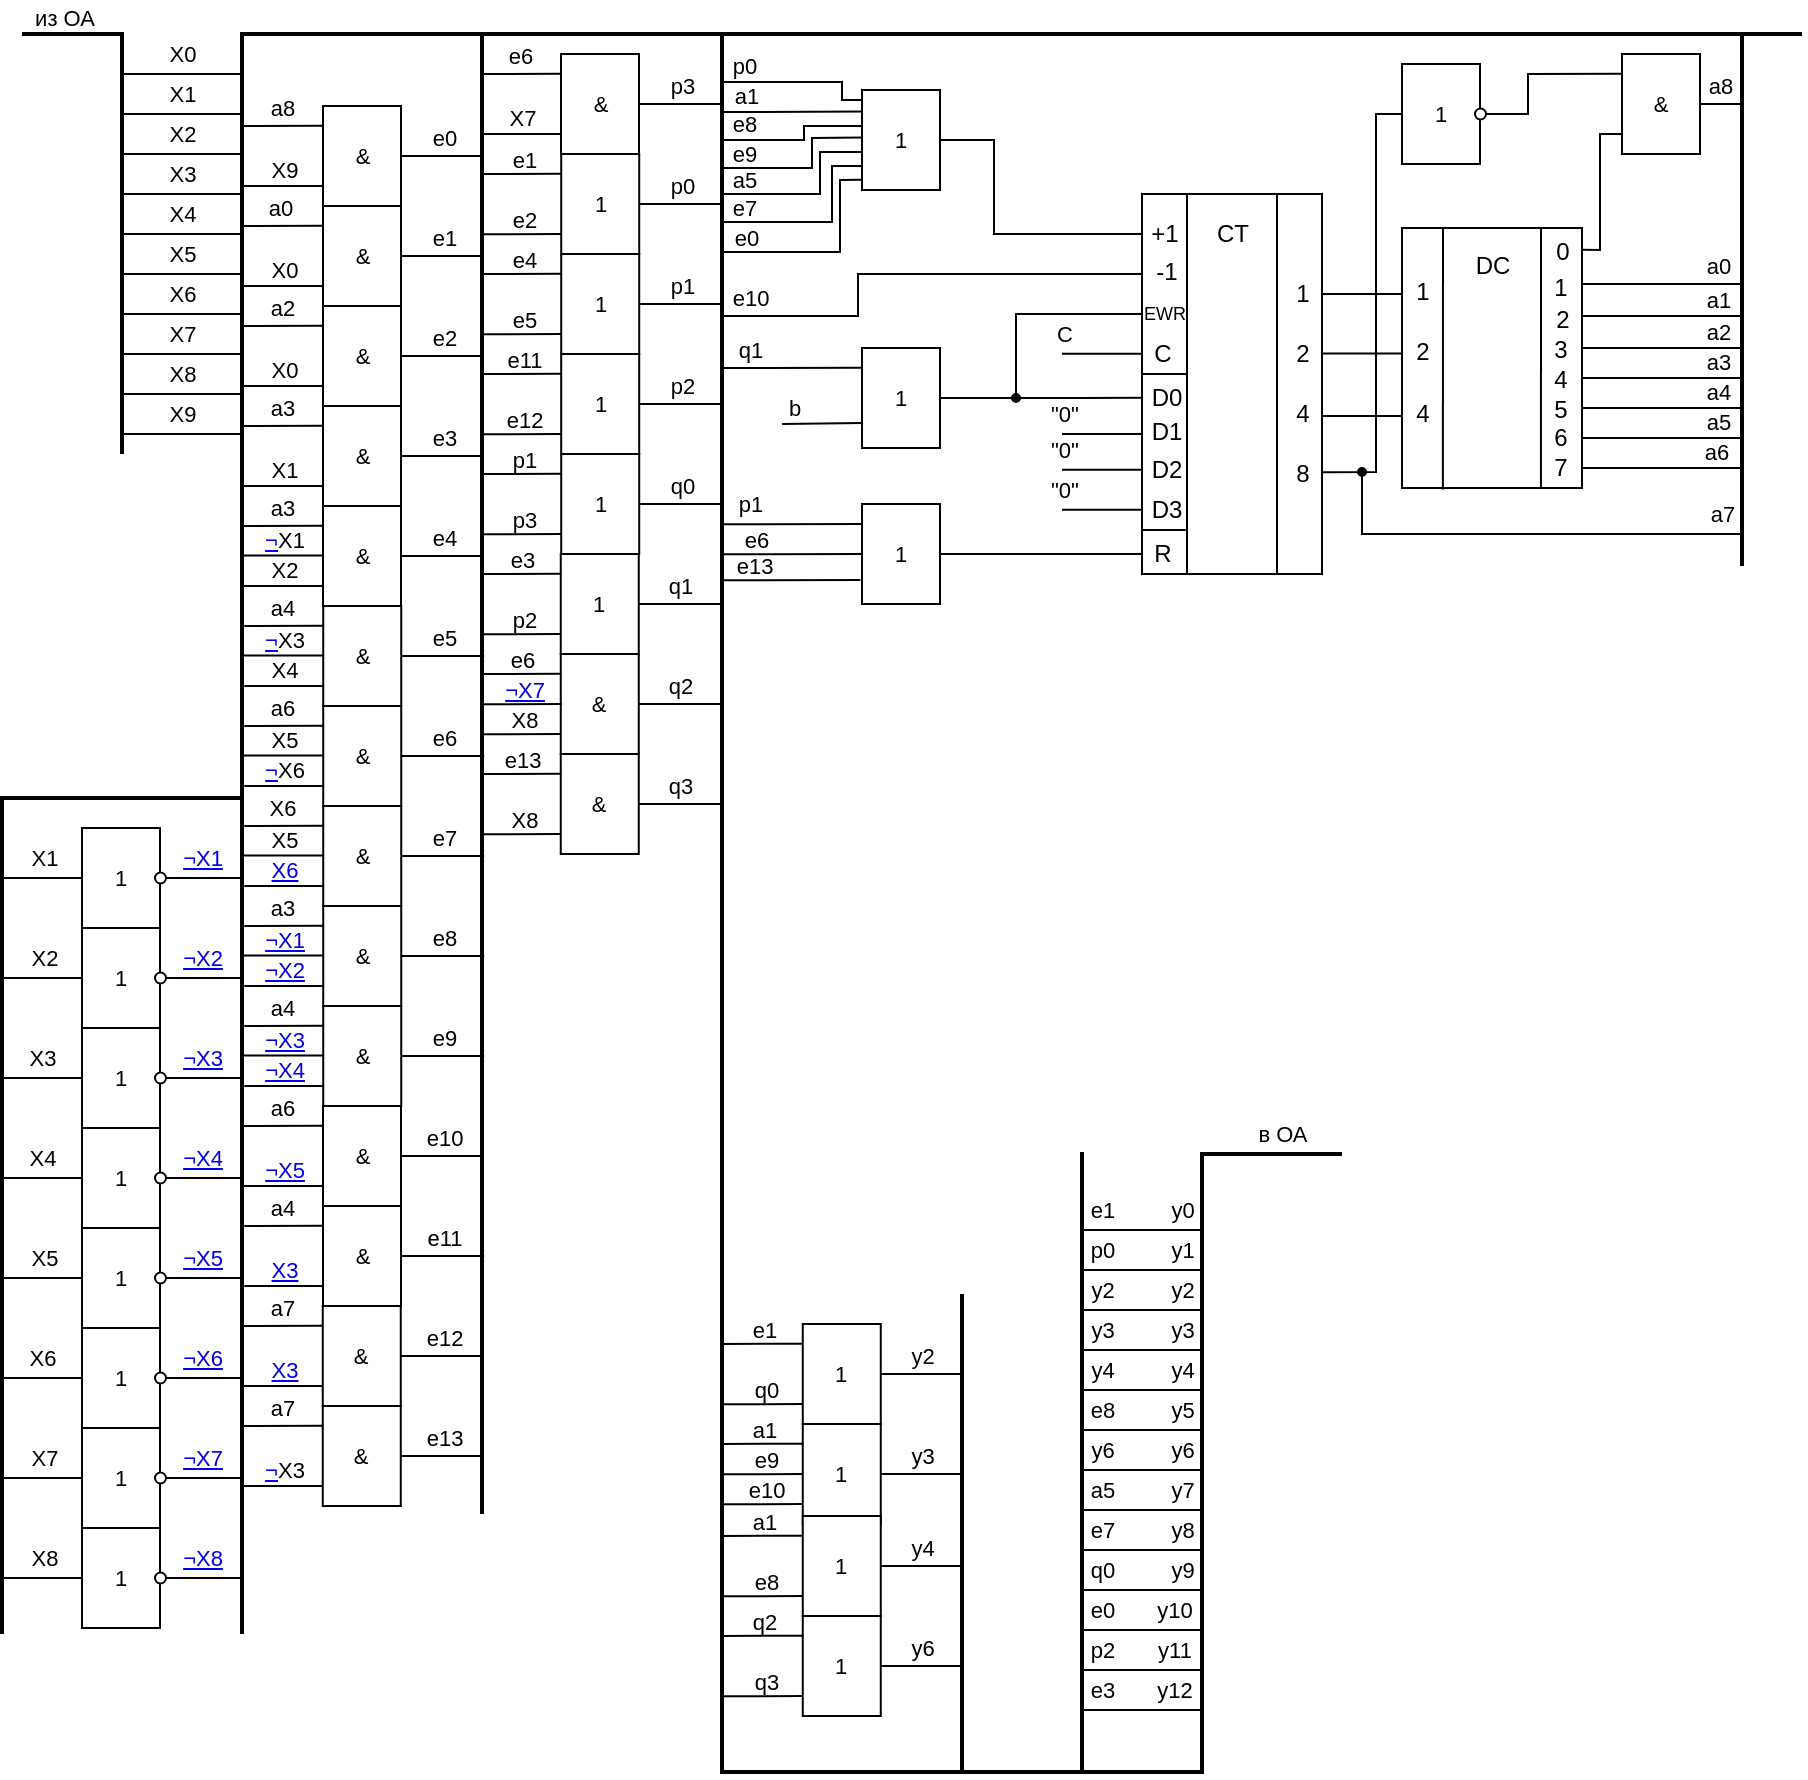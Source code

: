 <mxfile version="17.4.6" type="device"><diagram id="FvqXKSpHW9QVD6fuOUaw" name="Page-1"><mxGraphModel dx="918" dy="464" grid="1" gridSize="10" guides="0" tooltips="1" connect="1" arrows="1" fold="1" page="1" pageScale="1" pageWidth="827" pageHeight="1169" math="0" shadow="0"><root><mxCell id="0"/><mxCell id="1" parent="0"/><mxCell id="SuYgge1HIj0jucm2UsMU-36" value="DC" style="text;html=1;align=center;verticalAlign=middle;resizable=0;points=[];autosize=1;strokeColor=none;fillColor=none;" parent="1" vertex="1"><mxGeometry x="750" y="146.099" width="30" height="20" as="geometry"/></mxCell><mxCell id="CLLsIxxH893hQ4cTQlCl-1" value="&lt;font style=&quot;font-size: 11px;&quot;&gt;&amp;amp;&lt;/font&gt;" style="rounded=0;whiteSpace=wrap;html=1;fontSize=11;fillColor=default;fontFamily=Helvetica;" parent="1" vertex="1"><mxGeometry x="180.5" y="76" width="39" height="50" as="geometry"/></mxCell><mxCell id="CLLsIxxH893hQ4cTQlCl-2" value="" style="endArrow=none;html=1;rounded=0;strokeWidth=2;fontSize=11;fontFamily=Helvetica;" parent="1" edge="1"><mxGeometry width="50" height="50" relative="1" as="geometry"><mxPoint x="80" y="250" as="sourcePoint"/><mxPoint x="30" y="40" as="targetPoint"/><Array as="points"><mxPoint x="80" y="40"/></Array></mxGeometry></mxCell><mxCell id="CLLsIxxH893hQ4cTQlCl-3" value="" style="endArrow=none;html=1;rounded=0;strokeWidth=2;fontSize=11;fontFamily=Helvetica;" parent="1" edge="1"><mxGeometry width="50" height="50" relative="1" as="geometry"><mxPoint x="920" y="40" as="sourcePoint"/><mxPoint x="140" y="840" as="targetPoint"/><Array as="points"><mxPoint x="140" y="40"/></Array></mxGeometry></mxCell><mxCell id="CLLsIxxH893hQ4cTQlCl-4" value="X0" style="endArrow=none;html=1;rounded=0;strokeWidth=1;fontSize=11;fontFamily=Helvetica;" parent="1" edge="1"><mxGeometry y="10" width="50" height="50" relative="1" as="geometry"><mxPoint x="80" y="60" as="sourcePoint"/><mxPoint x="140" y="60" as="targetPoint"/><mxPoint as="offset"/></mxGeometry></mxCell><mxCell id="CLLsIxxH893hQ4cTQlCl-5" value="X1" style="endArrow=none;html=1;rounded=0;strokeWidth=1;fontSize=11;fontFamily=Helvetica;" parent="1" edge="1"><mxGeometry y="10" width="50" height="50" relative="1" as="geometry"><mxPoint x="80" y="80" as="sourcePoint"/><mxPoint x="140" y="80" as="targetPoint"/><mxPoint as="offset"/></mxGeometry></mxCell><mxCell id="CLLsIxxH893hQ4cTQlCl-6" value="X2" style="endArrow=none;html=1;rounded=0;strokeWidth=1;fontSize=11;fontFamily=Helvetica;" parent="1" edge="1"><mxGeometry y="10" width="50" height="50" relative="1" as="geometry"><mxPoint x="80" y="100" as="sourcePoint"/><mxPoint x="140" y="100" as="targetPoint"/><mxPoint as="offset"/></mxGeometry></mxCell><mxCell id="CLLsIxxH893hQ4cTQlCl-7" value="X3" style="endArrow=none;html=1;rounded=0;strokeWidth=1;fontSize=11;fontFamily=Helvetica;" parent="1" edge="1"><mxGeometry y="10" width="50" height="50" relative="1" as="geometry"><mxPoint x="80" y="120" as="sourcePoint"/><mxPoint x="140" y="120" as="targetPoint"/><mxPoint as="offset"/></mxGeometry></mxCell><mxCell id="CLLsIxxH893hQ4cTQlCl-8" value="X4" style="endArrow=none;html=1;rounded=0;strokeWidth=1;fontSize=11;fontFamily=Helvetica;" parent="1" edge="1"><mxGeometry y="10" width="50" height="50" relative="1" as="geometry"><mxPoint x="80" y="140" as="sourcePoint"/><mxPoint x="140" y="140" as="targetPoint"/><mxPoint as="offset"/></mxGeometry></mxCell><mxCell id="CLLsIxxH893hQ4cTQlCl-9" value="X5" style="endArrow=none;html=1;rounded=0;strokeWidth=1;fontSize=11;fontFamily=Helvetica;" parent="1" edge="1"><mxGeometry y="10" width="50" height="50" relative="1" as="geometry"><mxPoint x="80" y="160" as="sourcePoint"/><mxPoint x="140" y="160" as="targetPoint"/><mxPoint as="offset"/></mxGeometry></mxCell><mxCell id="CLLsIxxH893hQ4cTQlCl-10" value="X6" style="endArrow=none;html=1;rounded=0;strokeWidth=1;fontSize=11;fontFamily=Helvetica;" parent="1" edge="1"><mxGeometry y="10" width="50" height="50" relative="1" as="geometry"><mxPoint x="80" y="180" as="sourcePoint"/><mxPoint x="140" y="180" as="targetPoint"/><mxPoint as="offset"/></mxGeometry></mxCell><mxCell id="CLLsIxxH893hQ4cTQlCl-11" value="X7" style="endArrow=none;html=1;rounded=0;strokeWidth=1;fontSize=11;fontFamily=Helvetica;" parent="1" edge="1"><mxGeometry y="10" width="50" height="50" relative="1" as="geometry"><mxPoint x="80" y="200" as="sourcePoint"/><mxPoint x="140" y="200" as="targetPoint"/><mxPoint as="offset"/></mxGeometry></mxCell><mxCell id="CLLsIxxH893hQ4cTQlCl-12" value="X8" style="endArrow=none;html=1;rounded=0;strokeWidth=1;fontSize=11;fontFamily=Helvetica;" parent="1" edge="1"><mxGeometry y="10" width="50" height="50" relative="1" as="geometry"><mxPoint x="80" y="220" as="sourcePoint"/><mxPoint x="140" y="220" as="targetPoint"/><mxPoint as="offset"/></mxGeometry></mxCell><mxCell id="CLLsIxxH893hQ4cTQlCl-13" value="X9" style="endArrow=none;html=1;rounded=0;strokeWidth=1;fontSize=11;fontFamily=Helvetica;" parent="1" edge="1"><mxGeometry y="10" width="50" height="50" relative="1" as="geometry"><mxPoint x="80" y="240" as="sourcePoint"/><mxPoint x="140" y="240" as="targetPoint"/><mxPoint as="offset"/></mxGeometry></mxCell><mxCell id="CLLsIxxH893hQ4cTQlCl-16" value="" style="endArrow=none;html=1;rounded=0;strokeWidth=2;fontSize=11;fontFamily=Helvetica;" parent="1" edge="1"><mxGeometry width="50" height="50" relative="1" as="geometry"><mxPoint x="20" y="840" as="sourcePoint"/><mxPoint x="140" y="422" as="targetPoint"/><Array as="points"><mxPoint x="20" y="422"/></Array></mxGeometry></mxCell><mxCell id="CLLsIxxH893hQ4cTQlCl-17" value="&lt;a name=&quot;_Hlk101207942&quot; style=&quot;font-size: 11px;&quot;&gt;&lt;span style=&quot;font-size: 11px; line-height: 107%;&quot;&gt;¬X1&lt;/span&gt;&lt;/a&gt;&lt;span style=&quot;font-size: 11px; line-height: 107%;&quot;&gt;&lt;/span&gt;" style="endArrow=none;html=1;rounded=0;strokeWidth=1;exitX=1;exitY=0.5;exitDx=0;exitDy=0;fontSize=11;fontFamily=Helvetica;" parent="1" source="CLLsIxxH893hQ4cTQlCl-15" edge="1"><mxGeometry x="0.024" y="10" width="50" height="50" relative="1" as="geometry"><mxPoint x="109" y="477" as="sourcePoint"/><mxPoint x="140" y="462" as="targetPoint"/><mxPoint as="offset"/></mxGeometry></mxCell><mxCell id="CLLsIxxH893hQ4cTQlCl-19" value="" style="group;fontSize=11;fontFamily=Helvetica;" parent="1" vertex="1" connectable="0"><mxGeometry x="60" y="437" width="42" height="50" as="geometry"/></mxCell><mxCell id="CLLsIxxH893hQ4cTQlCl-15" value="&lt;font style=&quot;font-size: 11px;&quot;&gt;1&lt;/font&gt;" style="rounded=0;whiteSpace=wrap;html=1;fontSize=11;fontFamily=Helvetica;" parent="CLLsIxxH893hQ4cTQlCl-19" vertex="1"><mxGeometry width="39" height="50" as="geometry"/></mxCell><mxCell id="CLLsIxxH893hQ4cTQlCl-18" value="" style="ellipse;whiteSpace=wrap;html=1;aspect=fixed;fontSize=11;fontColor=#000000;fontFamily=Helvetica;" parent="CLLsIxxH893hQ4cTQlCl-19" vertex="1"><mxGeometry x="36.5" y="22.25" width="5.5" height="5.5" as="geometry"/></mxCell><mxCell id="CLLsIxxH893hQ4cTQlCl-20" value="X1" style="endArrow=none;html=1;rounded=0;strokeWidth=1;fontSize=11;fontFamily=Helvetica;" parent="1" edge="1"><mxGeometry y="10" width="50" height="50" relative="1" as="geometry"><mxPoint x="21" y="462" as="sourcePoint"/><mxPoint x="60" y="462" as="targetPoint"/><mxPoint as="offset"/></mxGeometry></mxCell><mxCell id="CLLsIxxH893hQ4cTQlCl-21" value="&lt;a name=&quot;_Hlk101207942&quot; style=&quot;font-size: 11px;&quot;&gt;&lt;span style=&quot;font-size: 11px; line-height: 107%;&quot;&gt;¬X2&lt;/span&gt;&lt;/a&gt;&lt;span style=&quot;font-size: 11px; line-height: 107%;&quot;&gt;&lt;/span&gt;" style="endArrow=none;html=1;rounded=0;strokeWidth=1;exitX=1;exitY=0.5;exitDx=0;exitDy=0;fontSize=11;fontFamily=Helvetica;" parent="1" source="CLLsIxxH893hQ4cTQlCl-23" edge="1"><mxGeometry x="0.024" y="10" width="50" height="50" relative="1" as="geometry"><mxPoint x="109" y="527" as="sourcePoint"/><mxPoint x="140" y="512" as="targetPoint"/><mxPoint as="offset"/></mxGeometry></mxCell><mxCell id="CLLsIxxH893hQ4cTQlCl-22" value="" style="group;fontSize=11;fontFamily=Helvetica;" parent="1" vertex="1" connectable="0"><mxGeometry x="60" y="487" width="42" height="50" as="geometry"/></mxCell><mxCell id="CLLsIxxH893hQ4cTQlCl-23" value="&lt;font style=&quot;font-size: 11px;&quot;&gt;1&lt;/font&gt;" style="rounded=0;whiteSpace=wrap;html=1;fontSize=11;fontFamily=Helvetica;" parent="CLLsIxxH893hQ4cTQlCl-22" vertex="1"><mxGeometry width="39" height="50" as="geometry"/></mxCell><mxCell id="CLLsIxxH893hQ4cTQlCl-24" value="" style="ellipse;whiteSpace=wrap;html=1;aspect=fixed;fontSize=11;fontColor=#000000;fontFamily=Helvetica;" parent="CLLsIxxH893hQ4cTQlCl-22" vertex="1"><mxGeometry x="36.5" y="22.25" width="5.5" height="5.5" as="geometry"/></mxCell><mxCell id="CLLsIxxH893hQ4cTQlCl-25" value="X2" style="endArrow=none;html=1;rounded=0;strokeWidth=1;fontSize=11;fontFamily=Helvetica;" parent="1" edge="1"><mxGeometry y="10" width="50" height="50" relative="1" as="geometry"><mxPoint x="21" y="512" as="sourcePoint"/><mxPoint x="60" y="512" as="targetPoint"/><mxPoint as="offset"/></mxGeometry></mxCell><mxCell id="CLLsIxxH893hQ4cTQlCl-26" value="&lt;a name=&quot;_Hlk101207942&quot; style=&quot;font-size: 11px;&quot;&gt;&lt;span style=&quot;font-size: 11px; line-height: 15.693px;&quot;&gt;¬X3&lt;/span&gt;&lt;/a&gt;" style="endArrow=none;html=1;rounded=0;strokeWidth=1;exitX=1;exitY=0.5;exitDx=0;exitDy=0;fontSize=11;fontFamily=Helvetica;" parent="1" source="CLLsIxxH893hQ4cTQlCl-28" edge="1"><mxGeometry x="0.024" y="10" width="50" height="50" relative="1" as="geometry"><mxPoint x="109" y="577" as="sourcePoint"/><mxPoint x="140.0" y="562.0" as="targetPoint"/><mxPoint as="offset"/></mxGeometry></mxCell><mxCell id="CLLsIxxH893hQ4cTQlCl-27" value="" style="group;fontSize=11;fontFamily=Helvetica;" parent="1" vertex="1" connectable="0"><mxGeometry x="60" y="537" width="42" height="50" as="geometry"/></mxCell><mxCell id="CLLsIxxH893hQ4cTQlCl-28" value="&lt;font style=&quot;font-size: 11px;&quot;&gt;1&lt;/font&gt;" style="rounded=0;whiteSpace=wrap;html=1;fontSize=11;fontFamily=Helvetica;" parent="CLLsIxxH893hQ4cTQlCl-27" vertex="1"><mxGeometry width="39" height="50" as="geometry"/></mxCell><mxCell id="CLLsIxxH893hQ4cTQlCl-29" value="" style="ellipse;whiteSpace=wrap;html=1;aspect=fixed;fontSize=11;fontColor=#000000;fontFamily=Helvetica;" parent="CLLsIxxH893hQ4cTQlCl-27" vertex="1"><mxGeometry x="36.5" y="22.25" width="5.5" height="5.5" as="geometry"/></mxCell><mxCell id="CLLsIxxH893hQ4cTQlCl-30" value="X3" style="endArrow=none;html=1;rounded=0;strokeWidth=1;fontSize=11;fontFamily=Helvetica;" parent="1" edge="1"><mxGeometry y="10" width="50" height="50" relative="1" as="geometry"><mxPoint x="20" y="562" as="sourcePoint"/><mxPoint x="60" y="562" as="targetPoint"/><mxPoint as="offset"/></mxGeometry></mxCell><mxCell id="CLLsIxxH893hQ4cTQlCl-31" value="&lt;a name=&quot;_Hlk101207942&quot; style=&quot;font-size: 11px;&quot;&gt;&lt;span style=&quot;font-size: 11px; line-height: 107%;&quot;&gt;¬X4&lt;/span&gt;&lt;/a&gt;&lt;span style=&quot;font-size: 11px; line-height: 107%;&quot;&gt;&lt;/span&gt;" style="endArrow=none;html=1;rounded=0;strokeWidth=1;exitX=1;exitY=0.5;exitDx=0;exitDy=0;fontSize=11;fontFamily=Helvetica;" parent="1" source="CLLsIxxH893hQ4cTQlCl-33" edge="1"><mxGeometry x="0.024" y="10" width="50" height="50" relative="1" as="geometry"><mxPoint x="109" y="627" as="sourcePoint"/><mxPoint x="140.0" y="612" as="targetPoint"/><mxPoint as="offset"/></mxGeometry></mxCell><mxCell id="CLLsIxxH893hQ4cTQlCl-32" value="" style="group;fontSize=11;fontFamily=Helvetica;" parent="1" vertex="1" connectable="0"><mxGeometry x="60" y="587" width="42" height="50" as="geometry"/></mxCell><mxCell id="CLLsIxxH893hQ4cTQlCl-33" value="&lt;font style=&quot;font-size: 11px;&quot;&gt;1&lt;/font&gt;" style="rounded=0;whiteSpace=wrap;html=1;fontSize=11;fontFamily=Helvetica;" parent="CLLsIxxH893hQ4cTQlCl-32" vertex="1"><mxGeometry width="39" height="50" as="geometry"/></mxCell><mxCell id="CLLsIxxH893hQ4cTQlCl-34" value="" style="ellipse;whiteSpace=wrap;html=1;aspect=fixed;fontSize=11;fontColor=#000000;fontFamily=Helvetica;" parent="CLLsIxxH893hQ4cTQlCl-32" vertex="1"><mxGeometry x="36.5" y="22.25" width="5.5" height="5.5" as="geometry"/></mxCell><mxCell id="CLLsIxxH893hQ4cTQlCl-35" value="X4" style="endArrow=none;html=1;rounded=0;strokeWidth=1;fontSize=11;fontFamily=Helvetica;" parent="1" edge="1"><mxGeometry y="10" width="50" height="50" relative="1" as="geometry"><mxPoint x="20" y="612" as="sourcePoint"/><mxPoint x="60" y="612" as="targetPoint"/><mxPoint as="offset"/></mxGeometry></mxCell><mxCell id="CLLsIxxH893hQ4cTQlCl-36" value="&lt;a name=&quot;_Hlk101207942&quot; style=&quot;font-size: 11px;&quot;&gt;&lt;span style=&quot;font-size: 11px; line-height: 107%;&quot;&gt;¬X5&lt;/span&gt;&lt;/a&gt;&lt;span style=&quot;font-size: 11px; line-height: 107%;&quot;&gt;&lt;/span&gt;" style="endArrow=none;html=1;rounded=0;strokeWidth=1;exitX=1;exitY=0.5;exitDx=0;exitDy=0;fontSize=11;fontFamily=Helvetica;" parent="1" source="CLLsIxxH893hQ4cTQlCl-38" edge="1"><mxGeometry x="0.024" y="10" width="50" height="50" relative="1" as="geometry"><mxPoint x="109" y="677" as="sourcePoint"/><mxPoint x="140.0" y="662" as="targetPoint"/><mxPoint as="offset"/></mxGeometry></mxCell><mxCell id="CLLsIxxH893hQ4cTQlCl-37" value="" style="group;fontSize=11;fontFamily=Helvetica;" parent="1" vertex="1" connectable="0"><mxGeometry x="60" y="637" width="42" height="50" as="geometry"/></mxCell><mxCell id="CLLsIxxH893hQ4cTQlCl-38" value="&lt;font style=&quot;font-size: 11px;&quot;&gt;1&lt;/font&gt;" style="rounded=0;whiteSpace=wrap;html=1;fontSize=11;fontFamily=Helvetica;" parent="CLLsIxxH893hQ4cTQlCl-37" vertex="1"><mxGeometry width="39" height="50" as="geometry"/></mxCell><mxCell id="CLLsIxxH893hQ4cTQlCl-39" value="" style="ellipse;whiteSpace=wrap;html=1;aspect=fixed;fontSize=11;fontColor=#000000;fontFamily=Helvetica;" parent="CLLsIxxH893hQ4cTQlCl-37" vertex="1"><mxGeometry x="36.5" y="22.25" width="5.5" height="5.5" as="geometry"/></mxCell><mxCell id="CLLsIxxH893hQ4cTQlCl-40" value="X5" style="endArrow=none;html=1;rounded=0;strokeWidth=1;fontSize=11;fontFamily=Helvetica;" parent="1" edge="1"><mxGeometry y="10" width="50" height="50" relative="1" as="geometry"><mxPoint x="21" y="662" as="sourcePoint"/><mxPoint x="60" y="662" as="targetPoint"/><mxPoint as="offset"/></mxGeometry></mxCell><mxCell id="CLLsIxxH893hQ4cTQlCl-41" value="&lt;a name=&quot;_Hlk101207942&quot; style=&quot;font-size: 11px;&quot;&gt;&lt;span style=&quot;font-size: 11px; line-height: 107%;&quot;&gt;¬X6&lt;/span&gt;&lt;/a&gt;&lt;span style=&quot;font-size: 11px; line-height: 107%;&quot;&gt;&lt;/span&gt;" style="endArrow=none;html=1;rounded=0;strokeWidth=1;exitX=1;exitY=0.5;exitDx=0;exitDy=0;fontSize=11;fontFamily=Helvetica;" parent="1" source="CLLsIxxH893hQ4cTQlCl-43" edge="1"><mxGeometry x="0.024" y="10" width="50" height="50" relative="1" as="geometry"><mxPoint x="109" y="727" as="sourcePoint"/><mxPoint x="140.0" y="712" as="targetPoint"/><mxPoint as="offset"/></mxGeometry></mxCell><mxCell id="CLLsIxxH893hQ4cTQlCl-42" value="" style="group;fontSize=11;fontFamily=Helvetica;" parent="1" vertex="1" connectable="0"><mxGeometry x="60" y="687" width="42" height="50" as="geometry"/></mxCell><mxCell id="CLLsIxxH893hQ4cTQlCl-43" value="&lt;font style=&quot;font-size: 11px;&quot;&gt;1&lt;/font&gt;" style="rounded=0;whiteSpace=wrap;html=1;fontSize=11;fontFamily=Helvetica;" parent="CLLsIxxH893hQ4cTQlCl-42" vertex="1"><mxGeometry width="39" height="50" as="geometry"/></mxCell><mxCell id="CLLsIxxH893hQ4cTQlCl-44" value="" style="ellipse;whiteSpace=wrap;html=1;aspect=fixed;fontSize=11;fontColor=#000000;fontFamily=Helvetica;" parent="CLLsIxxH893hQ4cTQlCl-42" vertex="1"><mxGeometry x="36.5" y="22.25" width="5.5" height="5.5" as="geometry"/></mxCell><mxCell id="CLLsIxxH893hQ4cTQlCl-45" value="X6" style="endArrow=none;html=1;rounded=0;strokeWidth=1;fontSize=11;fontFamily=Helvetica;" parent="1" edge="1"><mxGeometry y="10" width="50" height="50" relative="1" as="geometry"><mxPoint x="20" y="712" as="sourcePoint"/><mxPoint x="60" y="712" as="targetPoint"/><mxPoint as="offset"/></mxGeometry></mxCell><mxCell id="CLLsIxxH893hQ4cTQlCl-46" value="&lt;a name=&quot;_Hlk101207942&quot; style=&quot;font-size: 11px;&quot;&gt;&lt;span style=&quot;font-size: 11px; line-height: 107%;&quot;&gt;¬X7&lt;/span&gt;&lt;/a&gt;&lt;span style=&quot;font-size: 11px; line-height: 107%;&quot;&gt;&lt;/span&gt;" style="endArrow=none;html=1;rounded=0;strokeWidth=1;exitX=1;exitY=0.5;exitDx=0;exitDy=0;fontSize=11;fontFamily=Helvetica;" parent="1" source="CLLsIxxH893hQ4cTQlCl-48" edge="1"><mxGeometry x="0.024" y="10" width="50" height="50" relative="1" as="geometry"><mxPoint x="109" y="777" as="sourcePoint"/><mxPoint x="140.0" y="762" as="targetPoint"/><mxPoint as="offset"/></mxGeometry></mxCell><mxCell id="CLLsIxxH893hQ4cTQlCl-47" value="" style="group;fontSize=11;fontFamily=Helvetica;" parent="1" vertex="1" connectable="0"><mxGeometry x="60" y="737" width="42" height="50" as="geometry"/></mxCell><mxCell id="CLLsIxxH893hQ4cTQlCl-48" value="&lt;font style=&quot;font-size: 11px;&quot;&gt;1&lt;/font&gt;" style="rounded=0;whiteSpace=wrap;html=1;fontSize=11;fontFamily=Helvetica;" parent="CLLsIxxH893hQ4cTQlCl-47" vertex="1"><mxGeometry width="39" height="50" as="geometry"/></mxCell><mxCell id="CLLsIxxH893hQ4cTQlCl-49" value="" style="ellipse;whiteSpace=wrap;html=1;aspect=fixed;fontSize=11;fontColor=#000000;fontFamily=Helvetica;" parent="CLLsIxxH893hQ4cTQlCl-47" vertex="1"><mxGeometry x="36.5" y="22.25" width="5.5" height="5.5" as="geometry"/></mxCell><mxCell id="CLLsIxxH893hQ4cTQlCl-50" value="X7" style="endArrow=none;html=1;rounded=0;strokeWidth=1;fontSize=11;fontFamily=Helvetica;" parent="1" edge="1"><mxGeometry y="10" width="50" height="50" relative="1" as="geometry"><mxPoint x="21" y="762" as="sourcePoint"/><mxPoint x="60" y="762" as="targetPoint"/><mxPoint as="offset"/></mxGeometry></mxCell><mxCell id="CLLsIxxH893hQ4cTQlCl-56" value="&lt;a name=&quot;_Hlk101207942&quot; style=&quot;font-size: 11px;&quot;&gt;&lt;span style=&quot;font-size: 11px; line-height: 107%;&quot;&gt;¬X8&lt;/span&gt;&lt;/a&gt;&lt;span style=&quot;font-size: 11px; line-height: 107%;&quot;&gt;&lt;/span&gt;" style="endArrow=none;html=1;rounded=0;strokeWidth=1;exitX=1;exitY=0.5;exitDx=0;exitDy=0;fontSize=11;fontFamily=Helvetica;" parent="1" source="CLLsIxxH893hQ4cTQlCl-58" edge="1"><mxGeometry x="0.024" y="10" width="50" height="50" relative="1" as="geometry"><mxPoint x="109" y="827" as="sourcePoint"/><mxPoint x="140" y="812" as="targetPoint"/><mxPoint as="offset"/></mxGeometry></mxCell><mxCell id="CLLsIxxH893hQ4cTQlCl-57" value="" style="group;fontSize=11;fontFamily=Helvetica;" parent="1" vertex="1" connectable="0"><mxGeometry x="60" y="787" width="42" height="50" as="geometry"/></mxCell><mxCell id="CLLsIxxH893hQ4cTQlCl-58" value="&lt;font style=&quot;font-size: 11px;&quot;&gt;1&lt;/font&gt;" style="rounded=0;whiteSpace=wrap;html=1;fontSize=11;fontFamily=Helvetica;" parent="CLLsIxxH893hQ4cTQlCl-57" vertex="1"><mxGeometry width="39" height="50" as="geometry"/></mxCell><mxCell id="CLLsIxxH893hQ4cTQlCl-59" value="" style="ellipse;whiteSpace=wrap;html=1;aspect=fixed;fontSize=11;fontColor=#000000;fontFamily=Helvetica;" parent="CLLsIxxH893hQ4cTQlCl-57" vertex="1"><mxGeometry x="36.5" y="22.25" width="5.5" height="5.5" as="geometry"/></mxCell><mxCell id="CLLsIxxH893hQ4cTQlCl-60" value="X8" style="endArrow=none;html=1;rounded=0;strokeWidth=1;fontSize=11;fontFamily=Helvetica;" parent="1" edge="1"><mxGeometry y="10" width="50" height="50" relative="1" as="geometry"><mxPoint x="21" y="812" as="sourcePoint"/><mxPoint x="60" y="812" as="targetPoint"/><mxPoint as="offset"/></mxGeometry></mxCell><mxCell id="CLLsIxxH893hQ4cTQlCl-67" value="" style="endArrow=none;html=1;rounded=0;strokeWidth=2;fontSize=11;fontFamily=Helvetica;" parent="1" edge="1"><mxGeometry width="50" height="50" relative="1" as="geometry"><mxPoint x="260" y="780" as="sourcePoint"/><mxPoint x="260" y="40" as="targetPoint"/></mxGeometry></mxCell><mxCell id="CLLsIxxH893hQ4cTQlCl-68" value="из ОА" style="text;html=1;align=center;verticalAlign=middle;resizable=0;points=[];autosize=1;strokeColor=none;fillColor=none;fontSize=11;fontFamily=Helvetica;" parent="1" vertex="1"><mxGeometry x="31" y="23" width="40" height="17" as="geometry"/></mxCell><mxCell id="CLLsIxxH893hQ4cTQlCl-69" value="a8" style="endArrow=none;html=1;rounded=0;strokeWidth=1;entryX=0.006;entryY=0.197;entryDx=0;entryDy=0;entryPerimeter=0;fontSize=11;fontFamily=Helvetica;" parent="1" target="CLLsIxxH893hQ4cTQlCl-1" edge="1"><mxGeometry x="-0.044" y="9" width="50" height="50" relative="1" as="geometry"><mxPoint x="141" y="86" as="sourcePoint"/><mxPoint x="176" y="79" as="targetPoint"/><mxPoint as="offset"/></mxGeometry></mxCell><mxCell id="CLLsIxxH893hQ4cTQlCl-70" value="X9" style="endArrow=none;html=1;rounded=0;strokeWidth=1;entryX=0.003;entryY=0.8;entryDx=0;entryDy=0;entryPerimeter=0;fontSize=11;fontFamily=Helvetica;" parent="1" target="CLLsIxxH893hQ4cTQlCl-1" edge="1"><mxGeometry x="0.005" y="8" width="50" height="50" relative="1" as="geometry"><mxPoint x="141" y="116" as="sourcePoint"/><mxPoint x="171" y="106" as="targetPoint"/><mxPoint as="offset"/></mxGeometry></mxCell><mxCell id="CLLsIxxH893hQ4cTQlCl-71" value="e0" style="endArrow=none;html=1;rounded=0;strokeWidth=1;exitX=1;exitY=0.5;exitDx=0;exitDy=0;fontSize=11;fontFamily=Helvetica;" parent="1" source="CLLsIxxH893hQ4cTQlCl-1" edge="1"><mxGeometry x="0.024" y="9" width="50" height="50" relative="1" as="geometry"><mxPoint x="231" y="136" as="sourcePoint"/><mxPoint x="261" y="101" as="targetPoint"/><mxPoint as="offset"/></mxGeometry></mxCell><mxCell id="CLLsIxxH893hQ4cTQlCl-83" value="&lt;font style=&quot;font-size: 11px;&quot;&gt;&amp;amp;&lt;/font&gt;" style="rounded=0;whiteSpace=wrap;html=1;fontSize=11;fillColor=default;fontFamily=Helvetica;" parent="1" vertex="1"><mxGeometry x="180.5" y="126" width="39" height="50" as="geometry"/></mxCell><mxCell id="CLLsIxxH893hQ4cTQlCl-84" value="a0" style="endArrow=none;html=1;rounded=0;strokeWidth=1;entryX=0.006;entryY=0.197;entryDx=0;entryDy=0;entryPerimeter=0;fontSize=11;fontFamily=Helvetica;" parent="1" target="CLLsIxxH893hQ4cTQlCl-83" edge="1"><mxGeometry x="-0.044" y="9" width="50" height="50" relative="1" as="geometry"><mxPoint x="140.5" y="136" as="sourcePoint"/><mxPoint x="175.5" y="129" as="targetPoint"/><mxPoint as="offset"/></mxGeometry></mxCell><mxCell id="CLLsIxxH893hQ4cTQlCl-85" value="X0" style="endArrow=none;html=1;rounded=0;strokeWidth=1;entryX=0.003;entryY=0.8;entryDx=0;entryDy=0;entryPerimeter=0;fontSize=11;fontFamily=Helvetica;" parent="1" target="CLLsIxxH893hQ4cTQlCl-83" edge="1"><mxGeometry x="0.005" y="8" width="50" height="50" relative="1" as="geometry"><mxPoint x="140.5" y="166" as="sourcePoint"/><mxPoint x="170.5" y="156" as="targetPoint"/><mxPoint as="offset"/></mxGeometry></mxCell><mxCell id="CLLsIxxH893hQ4cTQlCl-86" value="e1" style="endArrow=none;html=1;rounded=0;strokeWidth=1;exitX=1;exitY=0.5;exitDx=0;exitDy=0;fontSize=11;fontFamily=Helvetica;" parent="1" source="CLLsIxxH893hQ4cTQlCl-83" edge="1"><mxGeometry x="0.024" y="9" width="50" height="50" relative="1" as="geometry"><mxPoint x="230.5" y="186" as="sourcePoint"/><mxPoint x="260.5" y="151" as="targetPoint"/><mxPoint as="offset"/></mxGeometry></mxCell><mxCell id="CLLsIxxH893hQ4cTQlCl-91" value="&lt;font style=&quot;font-size: 11px;&quot;&gt;&amp;amp;&lt;/font&gt;" style="rounded=0;whiteSpace=wrap;html=1;fontSize=11;fillColor=default;fontFamily=Helvetica;" parent="1" vertex="1"><mxGeometry x="180.5" y="176" width="39" height="50" as="geometry"/></mxCell><mxCell id="CLLsIxxH893hQ4cTQlCl-92" value="a2" style="endArrow=none;html=1;rounded=0;strokeWidth=1;entryX=0.006;entryY=0.197;entryDx=0;entryDy=0;entryPerimeter=0;fontSize=11;fontFamily=Helvetica;" parent="1" target="CLLsIxxH893hQ4cTQlCl-91" edge="1"><mxGeometry x="-0.044" y="9" width="50" height="50" relative="1" as="geometry"><mxPoint x="141" y="186" as="sourcePoint"/><mxPoint x="176" y="179" as="targetPoint"/><mxPoint as="offset"/></mxGeometry></mxCell><mxCell id="CLLsIxxH893hQ4cTQlCl-93" value="X0" style="endArrow=none;html=1;rounded=0;strokeWidth=1;entryX=0.003;entryY=0.8;entryDx=0;entryDy=0;entryPerimeter=0;fontSize=11;fontFamily=Helvetica;" parent="1" target="CLLsIxxH893hQ4cTQlCl-91" edge="1"><mxGeometry x="0.005" y="8" width="50" height="50" relative="1" as="geometry"><mxPoint x="141" y="216" as="sourcePoint"/><mxPoint x="171" y="206" as="targetPoint"/><mxPoint as="offset"/></mxGeometry></mxCell><mxCell id="CLLsIxxH893hQ4cTQlCl-94" value="e2" style="endArrow=none;html=1;rounded=0;strokeWidth=1;exitX=1;exitY=0.5;exitDx=0;exitDy=0;fontSize=11;fontFamily=Helvetica;" parent="1" source="CLLsIxxH893hQ4cTQlCl-91" edge="1"><mxGeometry x="0.024" y="9" width="50" height="50" relative="1" as="geometry"><mxPoint x="231" y="236" as="sourcePoint"/><mxPoint x="261" y="201" as="targetPoint"/><mxPoint as="offset"/></mxGeometry></mxCell><mxCell id="CLLsIxxH893hQ4cTQlCl-95" value="&lt;font style=&quot;font-size: 11px;&quot;&gt;&amp;amp;&lt;/font&gt;" style="rounded=0;whiteSpace=wrap;html=1;fontSize=11;fillColor=default;fontFamily=Helvetica;" parent="1" vertex="1"><mxGeometry x="180.5" y="226" width="39" height="50" as="geometry"/></mxCell><mxCell id="CLLsIxxH893hQ4cTQlCl-96" value="a3" style="endArrow=none;html=1;rounded=0;strokeWidth=1;entryX=0.006;entryY=0.197;entryDx=0;entryDy=0;entryPerimeter=0;fontSize=11;fontFamily=Helvetica;" parent="1" target="CLLsIxxH893hQ4cTQlCl-95" edge="1"><mxGeometry x="-0.044" y="9" width="50" height="50" relative="1" as="geometry"><mxPoint x="141" y="236" as="sourcePoint"/><mxPoint x="176" y="229" as="targetPoint"/><mxPoint as="offset"/></mxGeometry></mxCell><mxCell id="CLLsIxxH893hQ4cTQlCl-97" value="X1" style="endArrow=none;html=1;rounded=0;strokeWidth=1;entryX=0.003;entryY=0.8;entryDx=0;entryDy=0;entryPerimeter=0;fontSize=11;fontFamily=Helvetica;" parent="1" target="CLLsIxxH893hQ4cTQlCl-95" edge="1"><mxGeometry x="0.005" y="8" width="50" height="50" relative="1" as="geometry"><mxPoint x="141" y="266" as="sourcePoint"/><mxPoint x="171" y="256" as="targetPoint"/><mxPoint as="offset"/></mxGeometry></mxCell><mxCell id="CLLsIxxH893hQ4cTQlCl-98" value="e3" style="endArrow=none;html=1;rounded=0;strokeWidth=1;exitX=1;exitY=0.5;exitDx=0;exitDy=0;fontSize=11;fontFamily=Helvetica;" parent="1" source="CLLsIxxH893hQ4cTQlCl-95" edge="1"><mxGeometry x="0.024" y="9" width="50" height="50" relative="1" as="geometry"><mxPoint x="231" y="286" as="sourcePoint"/><mxPoint x="261" y="251" as="targetPoint"/><mxPoint as="offset"/></mxGeometry></mxCell><mxCell id="CLLsIxxH893hQ4cTQlCl-99" value="&lt;font style=&quot;font-size: 11px;&quot;&gt;&amp;amp;&lt;/font&gt;" style="rounded=0;whiteSpace=wrap;html=1;fontSize=11;fillColor=default;fontFamily=Helvetica;" parent="1" vertex="1"><mxGeometry x="180.5" y="276" width="39" height="50" as="geometry"/></mxCell><mxCell id="CLLsIxxH893hQ4cTQlCl-100" value="a3" style="endArrow=none;html=1;rounded=0;strokeWidth=1;entryX=0.006;entryY=0.197;entryDx=0;entryDy=0;entryPerimeter=0;fontSize=11;fontFamily=Helvetica;" parent="1" target="CLLsIxxH893hQ4cTQlCl-99" edge="1"><mxGeometry x="-0.044" y="9" width="50" height="50" relative="1" as="geometry"><mxPoint x="141" y="286" as="sourcePoint"/><mxPoint x="176" y="279" as="targetPoint"/><mxPoint as="offset"/></mxGeometry></mxCell><mxCell id="CLLsIxxH893hQ4cTQlCl-101" value="X2" style="endArrow=none;html=1;rounded=0;strokeWidth=1;entryX=0.003;entryY=0.8;entryDx=0;entryDy=0;entryPerimeter=0;fontSize=11;fontFamily=Helvetica;" parent="1" target="CLLsIxxH893hQ4cTQlCl-99" edge="1"><mxGeometry x="0.005" y="8" width="50" height="50" relative="1" as="geometry"><mxPoint x="141" y="316" as="sourcePoint"/><mxPoint x="171" y="306" as="targetPoint"/><mxPoint as="offset"/></mxGeometry></mxCell><mxCell id="CLLsIxxH893hQ4cTQlCl-102" value="e4" style="endArrow=none;html=1;rounded=0;strokeWidth=1;exitX=1;exitY=0.5;exitDx=0;exitDy=0;fontSize=11;fontFamily=Helvetica;" parent="1" source="CLLsIxxH893hQ4cTQlCl-99" edge="1"><mxGeometry x="0.024" y="9" width="50" height="50" relative="1" as="geometry"><mxPoint x="231" y="336" as="sourcePoint"/><mxPoint x="261" y="301" as="targetPoint"/><mxPoint as="offset"/></mxGeometry></mxCell><mxCell id="CLLsIxxH893hQ4cTQlCl-103" value="&lt;a name=&quot;_Hlk101207942&quot; style=&quot;font-size: 11px;&quot;&gt;&lt;span style=&quot;font-size: 11px; line-height: 107%;&quot;&gt;&lt;/span&gt;&lt;/a&gt;&lt;a name=&quot;_Hlk101207942&quot; style=&quot;font-size: 11px;&quot;&gt;&lt;span style=&quot;font-size: 11px; line-height: 107%;&quot;&gt;¬&lt;/span&gt;&lt;/a&gt;X1&lt;span style=&quot;font-size: 11px; line-height: 107%;&quot;&gt;&lt;/span&gt;" style="endArrow=none;html=1;rounded=0;strokeWidth=1;entryX=0.003;entryY=0.8;entryDx=0;entryDy=0;entryPerimeter=0;labelBackgroundColor=none;fontSize=11;fontFamily=Helvetica;" parent="1" edge="1"><mxGeometry x="0.005" y="8" width="50" height="50" relative="1" as="geometry"><mxPoint x="140.88" y="300.81" as="sourcePoint"/><mxPoint x="180.497" y="300.81" as="targetPoint"/><mxPoint as="offset"/></mxGeometry></mxCell><mxCell id="CLLsIxxH893hQ4cTQlCl-104" value="&lt;font style=&quot;font-size: 11px;&quot;&gt;&amp;amp;&lt;/font&gt;" style="rounded=0;whiteSpace=wrap;html=1;fontSize=11;fillColor=default;fontFamily=Helvetica;" parent="1" vertex="1"><mxGeometry x="180.62" y="326" width="39" height="50" as="geometry"/></mxCell><mxCell id="CLLsIxxH893hQ4cTQlCl-105" value="a4" style="endArrow=none;html=1;rounded=0;strokeWidth=1;entryX=0.006;entryY=0.197;entryDx=0;entryDy=0;entryPerimeter=0;fontSize=11;fontFamily=Helvetica;" parent="1" target="CLLsIxxH893hQ4cTQlCl-104" edge="1"><mxGeometry x="-0.044" y="9" width="50" height="50" relative="1" as="geometry"><mxPoint x="141.12" y="336" as="sourcePoint"/><mxPoint x="176.12" y="329" as="targetPoint"/><mxPoint as="offset"/></mxGeometry></mxCell><mxCell id="CLLsIxxH893hQ4cTQlCl-106" value="X4" style="endArrow=none;html=1;rounded=0;strokeWidth=1;entryX=0.003;entryY=0.8;entryDx=0;entryDy=0;entryPerimeter=0;fontSize=11;fontFamily=Helvetica;" parent="1" target="CLLsIxxH893hQ4cTQlCl-104" edge="1"><mxGeometry x="0.005" y="8" width="50" height="50" relative="1" as="geometry"><mxPoint x="141.12" y="366" as="sourcePoint"/><mxPoint x="171.12" y="356" as="targetPoint"/><mxPoint as="offset"/></mxGeometry></mxCell><mxCell id="CLLsIxxH893hQ4cTQlCl-107" value="e5" style="endArrow=none;html=1;rounded=0;strokeWidth=1;exitX=1;exitY=0.5;exitDx=0;exitDy=0;fontSize=11;fontFamily=Helvetica;" parent="1" source="CLLsIxxH893hQ4cTQlCl-104" edge="1"><mxGeometry x="0.024" y="9" width="50" height="50" relative="1" as="geometry"><mxPoint x="231.12" y="386" as="sourcePoint"/><mxPoint x="261.12" y="351" as="targetPoint"/><mxPoint as="offset"/></mxGeometry></mxCell><mxCell id="CLLsIxxH893hQ4cTQlCl-108" value="&lt;a name=&quot;_Hlk101207942&quot; style=&quot;font-size: 11px;&quot;&gt;&lt;span style=&quot;font-size: 11px; line-height: 107%;&quot;&gt;&lt;/span&gt;&lt;/a&gt;&lt;a name=&quot;_Hlk101207942&quot; style=&quot;font-size: 11px;&quot;&gt;&lt;span style=&quot;font-size: 11px; line-height: 107%;&quot;&gt;¬&lt;/span&gt;&lt;/a&gt;X3&lt;span style=&quot;font-size: 11px; line-height: 107%;&quot;&gt;&lt;/span&gt;" style="endArrow=none;html=1;rounded=0;strokeWidth=1;entryX=0.003;entryY=0.8;entryDx=0;entryDy=0;entryPerimeter=0;labelBackgroundColor=none;fontSize=11;fontFamily=Helvetica;" parent="1" edge="1"><mxGeometry x="0.005" y="8" width="50" height="50" relative="1" as="geometry"><mxPoint x="141" y="350.81" as="sourcePoint"/><mxPoint x="180.617" y="350.81" as="targetPoint"/><mxPoint as="offset"/></mxGeometry></mxCell><mxCell id="CLLsIxxH893hQ4cTQlCl-109" value="&lt;font style=&quot;font-size: 11px;&quot;&gt;&amp;amp;&lt;/font&gt;" style="rounded=0;whiteSpace=wrap;html=1;fontSize=11;fillColor=default;fontFamily=Helvetica;" parent="1" vertex="1"><mxGeometry x="180.62" y="376" width="39" height="50" as="geometry"/></mxCell><mxCell id="CLLsIxxH893hQ4cTQlCl-110" value="a6" style="endArrow=none;html=1;rounded=0;strokeWidth=1;entryX=0.006;entryY=0.197;entryDx=0;entryDy=0;entryPerimeter=0;fontSize=11;fontFamily=Helvetica;" parent="1" target="CLLsIxxH893hQ4cTQlCl-109" edge="1"><mxGeometry x="-0.044" y="9" width="50" height="50" relative="1" as="geometry"><mxPoint x="141.12" y="386" as="sourcePoint"/><mxPoint x="176.12" y="379" as="targetPoint"/><mxPoint as="offset"/></mxGeometry></mxCell><mxCell id="CLLsIxxH893hQ4cTQlCl-111" value="&lt;font style=&quot;font-size: 11px&quot;&gt;&lt;a name=&quot;_Hlk101207942&quot;&gt;&lt;span style=&quot;line-height: 11.77px&quot;&gt;¬&lt;/span&gt;&lt;/a&gt;&lt;span style=&quot;font-size: 11px&quot;&gt;X6&lt;/span&gt;&lt;/font&gt;" style="endArrow=none;html=1;rounded=0;strokeWidth=1;entryX=0.003;entryY=0.8;entryDx=0;entryDy=0;entryPerimeter=0;labelBackgroundColor=none;fontSize=11;fontFamily=Helvetica;" parent="1" target="CLLsIxxH893hQ4cTQlCl-109" edge="1"><mxGeometry x="0.005" y="8" width="50" height="50" relative="1" as="geometry"><mxPoint x="141.12" y="416.0" as="sourcePoint"/><mxPoint x="171.12" y="406" as="targetPoint"/><mxPoint as="offset"/></mxGeometry></mxCell><mxCell id="CLLsIxxH893hQ4cTQlCl-112" value="e6" style="endArrow=none;html=1;rounded=0;strokeWidth=1;exitX=1;exitY=0.5;exitDx=0;exitDy=0;fontSize=11;fontFamily=Helvetica;" parent="1" source="CLLsIxxH893hQ4cTQlCl-109" edge="1"><mxGeometry x="0.024" y="9" width="50" height="50" relative="1" as="geometry"><mxPoint x="231.12" y="436" as="sourcePoint"/><mxPoint x="261.12" y="401.0" as="targetPoint"/><mxPoint as="offset"/></mxGeometry></mxCell><mxCell id="CLLsIxxH893hQ4cTQlCl-113" value="&lt;font style=&quot;font-size: 11px;&quot;&gt;&lt;span style=&quot;font-size: 11px;&quot;&gt;X5&lt;/span&gt;&lt;/font&gt;" style="endArrow=none;html=1;rounded=0;strokeWidth=1;labelBackgroundColor=none;entryX=-0.002;entryY=0.495;entryDx=0;entryDy=0;entryPerimeter=0;exitX=-0.002;exitY=0.495;exitDx=0;exitDy=0;exitPerimeter=0;fontSize=11;fontFamily=Helvetica;" parent="1" target="CLLsIxxH893hQ4cTQlCl-109" edge="1"><mxGeometry x="0.005" y="8" width="50" height="50" relative="1" as="geometry"><mxPoint x="141" y="400.81" as="sourcePoint"/><mxPoint x="181" y="400" as="targetPoint"/><mxPoint as="offset"/></mxGeometry></mxCell><mxCell id="CLLsIxxH893hQ4cTQlCl-114" value="&lt;font style=&quot;font-size: 11px;&quot;&gt;&amp;amp;&lt;/font&gt;" style="rounded=0;whiteSpace=wrap;html=1;fontSize=11;fillColor=default;fontFamily=Helvetica;" parent="1" vertex="1"><mxGeometry x="180.62" y="426" width="39" height="50" as="geometry"/></mxCell><mxCell id="CLLsIxxH893hQ4cTQlCl-115" value="X6" style="endArrow=none;rounded=0;strokeWidth=1;entryX=0.006;entryY=0.197;entryDx=0;entryDy=0;entryPerimeter=0;labelBackgroundColor=none;html=1;fontSize=11;fontFamily=Helvetica;" parent="1" target="CLLsIxxH893hQ4cTQlCl-114" edge="1"><mxGeometry x="-0.044" y="9" width="50" height="50" relative="1" as="geometry"><mxPoint x="141.12" y="436" as="sourcePoint"/><mxPoint x="176.12" y="429" as="targetPoint"/><mxPoint as="offset"/></mxGeometry></mxCell><mxCell id="CLLsIxxH893hQ4cTQlCl-116" value="&lt;a name=&quot;_Hlk101207942&quot; style=&quot;font-size: 11px;&quot;&gt;&lt;span style=&quot;font-size: 11px; line-height: 15.693px;&quot;&gt;X6&lt;/span&gt;&lt;/a&gt;" style="endArrow=none;html=1;rounded=0;strokeWidth=1;entryX=0.003;entryY=0.8;entryDx=0;entryDy=0;entryPerimeter=0;labelBackgroundColor=none;fontSize=11;fontFamily=Helvetica;" parent="1" target="CLLsIxxH893hQ4cTQlCl-114" edge="1"><mxGeometry x="0.005" y="8" width="50" height="50" relative="1" as="geometry"><mxPoint x="141.12" y="466.0" as="sourcePoint"/><mxPoint x="171.12" y="456" as="targetPoint"/><mxPoint as="offset"/></mxGeometry></mxCell><mxCell id="CLLsIxxH893hQ4cTQlCl-117" value="e7" style="endArrow=none;html=1;rounded=0;strokeWidth=1;exitX=1;exitY=0.5;exitDx=0;exitDy=0;fontSize=11;fontFamily=Helvetica;" parent="1" source="CLLsIxxH893hQ4cTQlCl-114" edge="1"><mxGeometry x="0.024" y="9" width="50" height="50" relative="1" as="geometry"><mxPoint x="231.12" y="486" as="sourcePoint"/><mxPoint x="261.12" y="451.0" as="targetPoint"/><mxPoint as="offset"/></mxGeometry></mxCell><mxCell id="CLLsIxxH893hQ4cTQlCl-118" value="&lt;font style=&quot;font-size: 11px;&quot;&gt;&lt;span style=&quot;font-size: 11px;&quot;&gt;X5&lt;/span&gt;&lt;/font&gt;" style="endArrow=none;html=1;rounded=0;strokeWidth=1;labelBackgroundColor=none;entryX=-0.002;entryY=0.495;entryDx=0;entryDy=0;entryPerimeter=0;exitX=-0.002;exitY=0.495;exitDx=0;exitDy=0;exitPerimeter=0;fontSize=11;fontFamily=Helvetica;" parent="1" target="CLLsIxxH893hQ4cTQlCl-114" edge="1"><mxGeometry x="0.005" y="8" width="50" height="50" relative="1" as="geometry"><mxPoint x="141" y="450.81" as="sourcePoint"/><mxPoint x="181" y="450" as="targetPoint"/><mxPoint as="offset"/></mxGeometry></mxCell><mxCell id="CLLsIxxH893hQ4cTQlCl-119" value="&lt;font style=&quot;font-size: 11px;&quot;&gt;&amp;amp;&lt;/font&gt;" style="rounded=0;whiteSpace=wrap;html=1;fontSize=11;fillColor=default;fontFamily=Helvetica;" parent="1" vertex="1"><mxGeometry x="180.62" y="476" width="39" height="50" as="geometry"/></mxCell><mxCell id="CLLsIxxH893hQ4cTQlCl-120" value="a3" style="endArrow=none;html=1;rounded=0;strokeWidth=1;entryX=0.006;entryY=0.197;entryDx=0;entryDy=0;entryPerimeter=0;fontSize=11;fontFamily=Helvetica;" parent="1" target="CLLsIxxH893hQ4cTQlCl-119" edge="1"><mxGeometry x="-0.044" y="9" width="50" height="50" relative="1" as="geometry"><mxPoint x="141.12" y="486" as="sourcePoint"/><mxPoint x="176.12" y="479" as="targetPoint"/><mxPoint as="offset"/></mxGeometry></mxCell><mxCell id="CLLsIxxH893hQ4cTQlCl-121" value="&lt;a name=&quot;_Hlk101207942&quot; style=&quot;font-size: 11px;&quot;&gt;&lt;span style=&quot;font-size: 11px; line-height: 15.693px;&quot;&gt;¬X2&lt;/span&gt;&lt;/a&gt;" style="endArrow=none;html=1;rounded=0;strokeWidth=1;entryX=0.003;entryY=0.8;entryDx=0;entryDy=0;entryPerimeter=0;labelBackgroundColor=none;fontSize=11;fontFamily=Helvetica;" parent="1" target="CLLsIxxH893hQ4cTQlCl-119" edge="1"><mxGeometry x="0.005" y="8" width="50" height="50" relative="1" as="geometry"><mxPoint x="141.12" y="516.0" as="sourcePoint"/><mxPoint x="171.12" y="506" as="targetPoint"/><mxPoint as="offset"/></mxGeometry></mxCell><mxCell id="CLLsIxxH893hQ4cTQlCl-122" value="e8" style="endArrow=none;html=1;rounded=0;strokeWidth=1;exitX=1;exitY=0.5;exitDx=0;exitDy=0;fontSize=11;fontFamily=Helvetica;" parent="1" source="CLLsIxxH893hQ4cTQlCl-119" edge="1"><mxGeometry x="0.024" y="9" width="50" height="50" relative="1" as="geometry"><mxPoint x="231.12" y="536" as="sourcePoint"/><mxPoint x="261.12" y="501.0" as="targetPoint"/><mxPoint as="offset"/></mxGeometry></mxCell><mxCell id="CLLsIxxH893hQ4cTQlCl-123" value="&lt;a name=&quot;_Hlk101207942&quot; style=&quot;font-size: 11px;&quot;&gt;&lt;span style=&quot;font-size: 11px; line-height: 15.693px;&quot;&gt;¬X1&lt;/span&gt;&lt;/a&gt;" style="endArrow=none;html=1;rounded=0;strokeWidth=1;labelBackgroundColor=none;entryX=-0.002;entryY=0.495;entryDx=0;entryDy=0;entryPerimeter=0;exitX=-0.002;exitY=0.495;exitDx=0;exitDy=0;exitPerimeter=0;fontSize=11;fontFamily=Helvetica;" parent="1" target="CLLsIxxH893hQ4cTQlCl-119" edge="1"><mxGeometry x="0.005" y="8" width="50" height="50" relative="1" as="geometry"><mxPoint x="141" y="500.81" as="sourcePoint"/><mxPoint x="181" y="500" as="targetPoint"/><mxPoint as="offset"/></mxGeometry></mxCell><mxCell id="CLLsIxxH893hQ4cTQlCl-124" value="&lt;font style=&quot;font-size: 11px;&quot;&gt;&amp;amp;&lt;/font&gt;" style="rounded=0;whiteSpace=wrap;html=1;fontSize=11;fillColor=default;fontFamily=Helvetica;" parent="1" vertex="1"><mxGeometry x="180.62" y="526" width="39" height="50" as="geometry"/></mxCell><mxCell id="CLLsIxxH893hQ4cTQlCl-125" value="a4" style="endArrow=none;html=1;rounded=0;strokeWidth=1;entryX=0.006;entryY=0.197;entryDx=0;entryDy=0;entryPerimeter=0;fontSize=11;fontFamily=Helvetica;" parent="1" target="CLLsIxxH893hQ4cTQlCl-124" edge="1"><mxGeometry x="-0.044" y="9" width="50" height="50" relative="1" as="geometry"><mxPoint x="141.12" y="536" as="sourcePoint"/><mxPoint x="176.12" y="529" as="targetPoint"/><mxPoint as="offset"/></mxGeometry></mxCell><mxCell id="CLLsIxxH893hQ4cTQlCl-126" value="&lt;a name=&quot;_Hlk101207942&quot; style=&quot;font-size: 11px;&quot;&gt;&lt;span style=&quot;font-size: 11px; line-height: 15.693px;&quot;&gt;¬X4&lt;/span&gt;&lt;/a&gt;" style="endArrow=none;html=1;rounded=0;strokeWidth=1;entryX=0.003;entryY=0.8;entryDx=0;entryDy=0;entryPerimeter=0;labelBackgroundColor=none;fontSize=11;fontFamily=Helvetica;" parent="1" target="CLLsIxxH893hQ4cTQlCl-124" edge="1"><mxGeometry x="0.005" y="8" width="50" height="50" relative="1" as="geometry"><mxPoint x="141.12" y="566.0" as="sourcePoint"/><mxPoint x="171.12" y="556" as="targetPoint"/><mxPoint as="offset"/></mxGeometry></mxCell><mxCell id="CLLsIxxH893hQ4cTQlCl-127" value="e9" style="endArrow=none;html=1;rounded=0;strokeWidth=1;exitX=1;exitY=0.5;exitDx=0;exitDy=0;fontSize=11;fontFamily=Helvetica;" parent="1" source="CLLsIxxH893hQ4cTQlCl-124" edge="1"><mxGeometry x="0.024" y="9" width="50" height="50" relative="1" as="geometry"><mxPoint x="231.12" y="586" as="sourcePoint"/><mxPoint x="261.12" y="551.0" as="targetPoint"/><mxPoint as="offset"/></mxGeometry></mxCell><mxCell id="CLLsIxxH893hQ4cTQlCl-128" value="&lt;a name=&quot;_Hlk101207942&quot; style=&quot;font-size: 11px;&quot;&gt;&lt;span style=&quot;font-size: 11px; line-height: 15.693px;&quot;&gt;¬X3&lt;/span&gt;&lt;/a&gt;" style="endArrow=none;html=1;rounded=0;strokeWidth=1;labelBackgroundColor=none;entryX=-0.002;entryY=0.495;entryDx=0;entryDy=0;entryPerimeter=0;exitX=-0.002;exitY=0.495;exitDx=0;exitDy=0;exitPerimeter=0;fontSize=11;fontFamily=Helvetica;" parent="1" target="CLLsIxxH893hQ4cTQlCl-124" edge="1"><mxGeometry x="0.005" y="8" width="50" height="50" relative="1" as="geometry"><mxPoint x="141" y="550.81" as="sourcePoint"/><mxPoint x="181" y="550" as="targetPoint"/><mxPoint as="offset"/></mxGeometry></mxCell><mxCell id="CLLsIxxH893hQ4cTQlCl-132" value="&lt;font style=&quot;font-size: 11px;&quot;&gt;&amp;amp;&lt;/font&gt;" style="rounded=0;whiteSpace=wrap;html=1;fontSize=11;fillColor=default;fontFamily=Helvetica;" parent="1" vertex="1"><mxGeometry x="180.5" y="576" width="39" height="50" as="geometry"/></mxCell><mxCell id="CLLsIxxH893hQ4cTQlCl-133" value="a6" style="endArrow=none;html=1;rounded=0;strokeWidth=1;entryX=0.006;entryY=0.197;entryDx=0;entryDy=0;entryPerimeter=0;fontSize=11;fontFamily=Helvetica;" parent="1" target="CLLsIxxH893hQ4cTQlCl-132" edge="1"><mxGeometry x="-0.044" y="9" width="50" height="50" relative="1" as="geometry"><mxPoint x="141" y="586" as="sourcePoint"/><mxPoint x="176" y="579" as="targetPoint"/><mxPoint as="offset"/></mxGeometry></mxCell><mxCell id="CLLsIxxH893hQ4cTQlCl-134" value="&lt;a name=&quot;_Hlk101207942&quot; style=&quot;font-size: 11px;&quot;&gt;&lt;span style=&quot;font-size: 11px; line-height: 15.693px;&quot;&gt;¬X5&lt;/span&gt;&lt;/a&gt;" style="endArrow=none;html=1;rounded=0;strokeWidth=1;entryX=0.003;entryY=0.8;entryDx=0;entryDy=0;entryPerimeter=0;labelBackgroundColor=none;fontSize=11;fontFamily=Helvetica;" parent="1" target="CLLsIxxH893hQ4cTQlCl-132" edge="1"><mxGeometry x="0.005" y="8" width="50" height="50" relative="1" as="geometry"><mxPoint x="141" y="616" as="sourcePoint"/><mxPoint x="171" y="606" as="targetPoint"/><mxPoint as="offset"/></mxGeometry></mxCell><mxCell id="CLLsIxxH893hQ4cTQlCl-135" value="e10" style="endArrow=none;html=1;rounded=0;strokeWidth=1;exitX=1;exitY=0.5;exitDx=0;exitDy=0;fontSize=11;fontFamily=Helvetica;" parent="1" source="CLLsIxxH893hQ4cTQlCl-132" edge="1"><mxGeometry x="0.024" y="9" width="50" height="50" relative="1" as="geometry"><mxPoint x="231" y="636" as="sourcePoint"/><mxPoint x="261" y="601" as="targetPoint"/><mxPoint as="offset"/></mxGeometry></mxCell><mxCell id="CLLsIxxH893hQ4cTQlCl-136" value="&lt;font style=&quot;font-size: 11px;&quot;&gt;&amp;amp;&lt;/font&gt;" style="rounded=0;whiteSpace=wrap;html=1;fontSize=11;fillColor=default;fontFamily=Helvetica;" parent="1" vertex="1"><mxGeometry x="180.5" y="626" width="39" height="50" as="geometry"/></mxCell><mxCell id="CLLsIxxH893hQ4cTQlCl-137" value="a4" style="endArrow=none;html=1;rounded=0;strokeWidth=1;entryX=0.006;entryY=0.197;entryDx=0;entryDy=0;entryPerimeter=0;fontSize=11;fontFamily=Helvetica;" parent="1" target="CLLsIxxH893hQ4cTQlCl-136" edge="1"><mxGeometry x="-0.044" y="9" width="50" height="50" relative="1" as="geometry"><mxPoint x="141.12" y="636" as="sourcePoint"/><mxPoint x="176.12" y="629" as="targetPoint"/><mxPoint as="offset"/></mxGeometry></mxCell><mxCell id="CLLsIxxH893hQ4cTQlCl-138" value="&lt;a name=&quot;_Hlk101207942&quot; style=&quot;font-size: 11px;&quot;&gt;&lt;span style=&quot;font-size: 11px; line-height: 15.693px;&quot;&gt;X3&lt;/span&gt;&lt;/a&gt;" style="endArrow=none;html=1;rounded=0;strokeWidth=1;entryX=0.003;entryY=0.8;entryDx=0;entryDy=0;entryPerimeter=0;labelBackgroundColor=none;fontSize=11;fontFamily=Helvetica;" parent="1" target="CLLsIxxH893hQ4cTQlCl-136" edge="1"><mxGeometry x="0.005" y="8" width="50" height="50" relative="1" as="geometry"><mxPoint x="141.12" y="666" as="sourcePoint"/><mxPoint x="171.12" y="656" as="targetPoint"/><mxPoint as="offset"/></mxGeometry></mxCell><mxCell id="CLLsIxxH893hQ4cTQlCl-139" value="e11" style="endArrow=none;html=1;rounded=0;strokeWidth=1;exitX=1;exitY=0.5;exitDx=0;exitDy=0;fontSize=11;fontFamily=Helvetica;" parent="1" source="CLLsIxxH893hQ4cTQlCl-136" edge="1"><mxGeometry x="0.024" y="9" width="50" height="50" relative="1" as="geometry"><mxPoint x="231.12" y="686" as="sourcePoint"/><mxPoint x="261.12" y="651" as="targetPoint"/><mxPoint as="offset"/></mxGeometry></mxCell><mxCell id="CLLsIxxH893hQ4cTQlCl-140" value="&lt;font style=&quot;font-size: 11px;&quot;&gt;&amp;amp;&lt;/font&gt;" style="rounded=0;whiteSpace=wrap;html=1;fontSize=11;fillColor=default;fontFamily=Helvetica;" parent="1" vertex="1"><mxGeometry x="180.38" y="676" width="39" height="50" as="geometry"/></mxCell><mxCell id="CLLsIxxH893hQ4cTQlCl-141" value="a7" style="endArrow=none;html=1;rounded=0;strokeWidth=1;entryX=0.006;entryY=0.197;entryDx=0;entryDy=0;entryPerimeter=0;fontSize=11;fontFamily=Helvetica;" parent="1" target="CLLsIxxH893hQ4cTQlCl-140" edge="1"><mxGeometry x="-0.044" y="9" width="50" height="50" relative="1" as="geometry"><mxPoint x="141" y="686" as="sourcePoint"/><mxPoint x="176" y="679" as="targetPoint"/><mxPoint as="offset"/></mxGeometry></mxCell><mxCell id="CLLsIxxH893hQ4cTQlCl-142" value="&lt;a name=&quot;_Hlk101207942&quot; style=&quot;font-size: 11px;&quot;&gt;&lt;span style=&quot;font-size: 11px; line-height: 15.693px;&quot;&gt;X3&lt;/span&gt;&lt;/a&gt;" style="endArrow=none;html=1;rounded=0;strokeWidth=1;entryX=0.003;entryY=0.8;entryDx=0;entryDy=0;entryPerimeter=0;labelBackgroundColor=none;fontSize=11;fontFamily=Helvetica;" parent="1" target="CLLsIxxH893hQ4cTQlCl-140" edge="1"><mxGeometry x="0.005" y="8" width="50" height="50" relative="1" as="geometry"><mxPoint x="141" y="716" as="sourcePoint"/><mxPoint x="171" y="706" as="targetPoint"/><mxPoint as="offset"/></mxGeometry></mxCell><mxCell id="CLLsIxxH893hQ4cTQlCl-143" value="e12" style="endArrow=none;html=1;rounded=0;strokeWidth=1;exitX=1;exitY=0.5;exitDx=0;exitDy=0;fontSize=11;fontFamily=Helvetica;" parent="1" source="CLLsIxxH893hQ4cTQlCl-140" edge="1"><mxGeometry x="0.024" y="9" width="50" height="50" relative="1" as="geometry"><mxPoint x="231" y="736" as="sourcePoint"/><mxPoint x="261" y="701" as="targetPoint"/><mxPoint as="offset"/></mxGeometry></mxCell><mxCell id="CLLsIxxH893hQ4cTQlCl-144" value="&lt;font style=&quot;font-size: 11px;&quot;&gt;&amp;amp;&lt;/font&gt;" style="rounded=0;whiteSpace=wrap;html=1;fontSize=11;fillColor=default;fontFamily=Helvetica;" parent="1" vertex="1"><mxGeometry x="180.38" y="726" width="39" height="50" as="geometry"/></mxCell><mxCell id="CLLsIxxH893hQ4cTQlCl-145" value="a7" style="endArrow=none;html=1;rounded=0;strokeWidth=1;entryX=0.006;entryY=0.197;entryDx=0;entryDy=0;entryPerimeter=0;fontSize=11;fontFamily=Helvetica;" parent="1" target="CLLsIxxH893hQ4cTQlCl-144" edge="1"><mxGeometry x="-0.044" y="9" width="50" height="50" relative="1" as="geometry"><mxPoint x="141" y="736" as="sourcePoint"/><mxPoint x="176" y="729" as="targetPoint"/><mxPoint as="offset"/></mxGeometry></mxCell><mxCell id="CLLsIxxH893hQ4cTQlCl-146" value="&lt;a name=&quot;_Hlk101207942&quot; style=&quot;font-size: 11px;&quot;&gt;&lt;span style=&quot;font-size: 11px; line-height: 15.693px;&quot;&gt;&lt;/span&gt;&lt;/a&gt;&lt;a name=&quot;_Hlk101207942&quot; style=&quot;font-size: 11px;&quot;&gt;&lt;span style=&quot;font-size: 11px; line-height: 15.693px;&quot;&gt;¬&lt;/span&gt;&lt;/a&gt;X3" style="endArrow=none;html=1;rounded=0;strokeWidth=1;entryX=0.003;entryY=0.8;entryDx=0;entryDy=0;entryPerimeter=0;labelBackgroundColor=none;fontSize=11;fontFamily=Helvetica;" parent="1" target="CLLsIxxH893hQ4cTQlCl-144" edge="1"><mxGeometry x="0.005" y="8" width="50" height="50" relative="1" as="geometry"><mxPoint x="141" y="766" as="sourcePoint"/><mxPoint x="171" y="756" as="targetPoint"/><mxPoint as="offset"/></mxGeometry></mxCell><mxCell id="CLLsIxxH893hQ4cTQlCl-147" value="e13" style="endArrow=none;html=1;rounded=0;strokeWidth=1;exitX=1;exitY=0.5;exitDx=0;exitDy=0;fontSize=11;fontFamily=Helvetica;" parent="1" source="CLLsIxxH893hQ4cTQlCl-144" edge="1"><mxGeometry x="0.024" y="9" width="50" height="50" relative="1" as="geometry"><mxPoint x="231" y="786" as="sourcePoint"/><mxPoint x="261" y="751" as="targetPoint"/><mxPoint as="offset"/></mxGeometry></mxCell><mxCell id="CLLsIxxH893hQ4cTQlCl-148" value="&lt;font style=&quot;font-size: 11px;&quot;&gt;1&lt;/font&gt;" style="rounded=0;whiteSpace=wrap;html=1;fontSize=11;fillColor=default;fontFamily=Helvetica;" parent="1" vertex="1"><mxGeometry x="299.61" y="100" width="39" height="50" as="geometry"/></mxCell><mxCell id="CLLsIxxH893hQ4cTQlCl-149" value="e1" style="endArrow=none;html=1;rounded=0;strokeWidth=1;entryX=0.006;entryY=0.197;entryDx=0;entryDy=0;entryPerimeter=0;labelBackgroundColor=none;fontSize=11;fontFamily=Helvetica;" parent="1" target="CLLsIxxH893hQ4cTQlCl-148" edge="1"><mxGeometry x="0.062" y="7" width="50" height="50" relative="1" as="geometry"><mxPoint x="260.23" y="110" as="sourcePoint"/><mxPoint x="295.23" y="103" as="targetPoint"/><mxPoint as="offset"/></mxGeometry></mxCell><mxCell id="CLLsIxxH893hQ4cTQlCl-151" value="p0" style="endArrow=none;html=1;rounded=0;strokeWidth=1;exitX=1;exitY=0.5;exitDx=0;exitDy=0;fontSize=11;fontFamily=Helvetica;" parent="1" source="CLLsIxxH893hQ4cTQlCl-148" edge="1"><mxGeometry x="0.024" y="9" width="50" height="50" relative="1" as="geometry"><mxPoint x="350.23" y="160" as="sourcePoint"/><mxPoint x="380.23" y="125" as="targetPoint"/><mxPoint as="offset"/></mxGeometry></mxCell><mxCell id="CLLsIxxH893hQ4cTQlCl-152" value="e2" style="endArrow=none;html=1;rounded=0;strokeWidth=1;entryX=0.006;entryY=0.197;entryDx=0;entryDy=0;entryPerimeter=0;labelBackgroundColor=none;fontSize=11;fontFamily=Helvetica;" parent="1" edge="1"><mxGeometry x="0.062" y="7" width="50" height="50" relative="1" as="geometry"><mxPoint x="260" y="140.15" as="sourcePoint"/><mxPoint x="299.614" y="140.0" as="targetPoint"/><mxPoint as="offset"/></mxGeometry></mxCell><mxCell id="H7R8Ap4DYDNybhadgqJo-1" value="&lt;font style=&quot;font-size: 11px;&quot;&gt;1&lt;/font&gt;" style="rounded=0;whiteSpace=wrap;html=1;fontSize=11;fillColor=default;fontFamily=Helvetica;" parent="1" vertex="1"><mxGeometry x="299.61" y="150" width="39" height="50" as="geometry"/></mxCell><mxCell id="H7R8Ap4DYDNybhadgqJo-2" value="e4" style="endArrow=none;html=1;rounded=0;strokeWidth=1;entryX=0.006;entryY=0.197;entryDx=0;entryDy=0;entryPerimeter=0;labelBackgroundColor=none;fontSize=11;fontFamily=Helvetica;" parent="1" target="H7R8Ap4DYDNybhadgqJo-1" edge="1"><mxGeometry x="0.062" y="7" width="50" height="50" relative="1" as="geometry"><mxPoint x="259.23" y="160" as="sourcePoint"/><mxPoint x="294.23" y="153" as="targetPoint"/><mxPoint as="offset"/></mxGeometry></mxCell><mxCell id="H7R8Ap4DYDNybhadgqJo-3" value="p1" style="endArrow=none;html=1;rounded=0;strokeWidth=1;exitX=1;exitY=0.5;exitDx=0;exitDy=0;fontSize=11;fontFamily=Helvetica;" parent="1" source="H7R8Ap4DYDNybhadgqJo-1" edge="1"><mxGeometry x="0.024" y="9" width="50" height="50" relative="1" as="geometry"><mxPoint x="349.23" y="210" as="sourcePoint"/><mxPoint x="379.23" y="175" as="targetPoint"/><mxPoint as="offset"/></mxGeometry></mxCell><mxCell id="H7R8Ap4DYDNybhadgqJo-4" value="e5" style="endArrow=none;html=1;rounded=0;strokeWidth=1;entryX=0.006;entryY=0.197;entryDx=0;entryDy=0;entryPerimeter=0;labelBackgroundColor=none;fontSize=11;fontFamily=Helvetica;" parent="1" edge="1"><mxGeometry x="0.062" y="7" width="50" height="50" relative="1" as="geometry"><mxPoint x="260" y="190.15" as="sourcePoint"/><mxPoint x="299.614" y="190" as="targetPoint"/><mxPoint as="offset"/></mxGeometry></mxCell><mxCell id="H7R8Ap4DYDNybhadgqJo-9" value="&lt;font style=&quot;font-size: 11px;&quot;&gt;1&lt;/font&gt;" style="rounded=0;whiteSpace=wrap;html=1;fontSize=11;fillColor=default;fontFamily=Helvetica;" parent="1" vertex="1"><mxGeometry x="299.6" y="200" width="39" height="50" as="geometry"/></mxCell><mxCell id="H7R8Ap4DYDNybhadgqJo-10" value="e11" style="endArrow=none;html=1;rounded=0;strokeWidth=1;entryX=0.006;entryY=0.197;entryDx=0;entryDy=0;entryPerimeter=0;labelBackgroundColor=none;fontSize=11;fontFamily=Helvetica;" parent="1" target="H7R8Ap4DYDNybhadgqJo-9" edge="1"><mxGeometry x="0.062" y="7" width="50" height="50" relative="1" as="geometry"><mxPoint x="259.22" y="210" as="sourcePoint"/><mxPoint x="294.22" y="203" as="targetPoint"/><mxPoint as="offset"/></mxGeometry></mxCell><mxCell id="H7R8Ap4DYDNybhadgqJo-11" value="p2" style="endArrow=none;html=1;rounded=0;strokeWidth=1;exitX=1;exitY=0.5;exitDx=0;exitDy=0;fontSize=11;fontFamily=Helvetica;" parent="1" source="H7R8Ap4DYDNybhadgqJo-9" edge="1"><mxGeometry x="0.024" y="9" width="50" height="50" relative="1" as="geometry"><mxPoint x="349.22" y="260" as="sourcePoint"/><mxPoint x="379.22" y="225" as="targetPoint"/><mxPoint as="offset"/></mxGeometry></mxCell><mxCell id="H7R8Ap4DYDNybhadgqJo-12" value="e12" style="endArrow=none;html=1;rounded=0;strokeWidth=1;entryX=0.006;entryY=0.197;entryDx=0;entryDy=0;entryPerimeter=0;labelBackgroundColor=none;fontSize=11;fontFamily=Helvetica;" parent="1" edge="1"><mxGeometry x="0.062" y="7" width="50" height="50" relative="1" as="geometry"><mxPoint x="259.99" y="240.15" as="sourcePoint"/><mxPoint x="299.604" y="240" as="targetPoint"/><mxPoint as="offset"/></mxGeometry></mxCell><mxCell id="H7R8Ap4DYDNybhadgqJo-13" value="&lt;font style=&quot;font-size: 11px;&quot;&gt;&amp;amp;&lt;/font&gt;" style="rounded=0;whiteSpace=wrap;html=1;fontSize=11;fillColor=default;fontFamily=Helvetica;" parent="1" vertex="1"><mxGeometry x="299.5" y="50" width="39" height="50" as="geometry"/></mxCell><mxCell id="H7R8Ap4DYDNybhadgqJo-14" value="e6" style="endArrow=none;html=1;rounded=0;strokeWidth=1;entryX=0.006;entryY=0.197;entryDx=0;entryDy=0;entryPerimeter=0;fontSize=11;fontFamily=Helvetica;" parent="1" target="H7R8Ap4DYDNybhadgqJo-13" edge="1"><mxGeometry x="-0.044" y="9" width="50" height="50" relative="1" as="geometry"><mxPoint x="260.12" y="60" as="sourcePoint"/><mxPoint x="295.12" y="53" as="targetPoint"/><mxPoint as="offset"/></mxGeometry></mxCell><mxCell id="H7R8Ap4DYDNybhadgqJo-15" value="X7" style="endArrow=none;html=1;rounded=0;strokeWidth=1;entryX=0.003;entryY=0.8;entryDx=0;entryDy=0;entryPerimeter=0;labelBackgroundColor=none;fontSize=11;fontFamily=Helvetica;" parent="1" target="H7R8Ap4DYDNybhadgqJo-13" edge="1"><mxGeometry x="0.005" y="8" width="50" height="50" relative="1" as="geometry"><mxPoint x="260.12" y="90" as="sourcePoint"/><mxPoint x="290.12" y="80" as="targetPoint"/><mxPoint as="offset"/></mxGeometry></mxCell><mxCell id="H7R8Ap4DYDNybhadgqJo-16" value="p3" style="endArrow=none;html=1;rounded=0;strokeWidth=1;exitX=1;exitY=0.5;exitDx=0;exitDy=0;fontSize=11;fontFamily=Helvetica;" parent="1" source="H7R8Ap4DYDNybhadgqJo-13" edge="1"><mxGeometry x="0.024" y="9" width="50" height="50" relative="1" as="geometry"><mxPoint x="350.12" y="110" as="sourcePoint"/><mxPoint x="380.12" y="75" as="targetPoint"/><mxPoint as="offset"/></mxGeometry></mxCell><mxCell id="H7R8Ap4DYDNybhadgqJo-21" value="&lt;font style=&quot;font-size: 11px;&quot;&gt;1&lt;/font&gt;" style="rounded=0;whiteSpace=wrap;html=1;fontSize=11;fillColor=default;fontFamily=Helvetica;" parent="1" vertex="1"><mxGeometry x="299.61" y="250" width="39" height="50" as="geometry"/></mxCell><mxCell id="H7R8Ap4DYDNybhadgqJo-22" value="p1" style="endArrow=none;html=1;rounded=0;strokeWidth=1;entryX=0.006;entryY=0.197;entryDx=0;entryDy=0;entryPerimeter=0;labelBackgroundColor=none;fontSize=11;fontFamily=Helvetica;" parent="1" target="H7R8Ap4DYDNybhadgqJo-21" edge="1"><mxGeometry x="0.062" y="7" width="50" height="50" relative="1" as="geometry"><mxPoint x="259.23" y="260" as="sourcePoint"/><mxPoint x="294.23" y="253" as="targetPoint"/><mxPoint as="offset"/></mxGeometry></mxCell><mxCell id="H7R8Ap4DYDNybhadgqJo-23" value="q0" style="endArrow=none;html=1;rounded=0;strokeWidth=1;exitX=1;exitY=0.5;exitDx=0;exitDy=0;fontSize=11;fontFamily=Helvetica;" parent="1" source="H7R8Ap4DYDNybhadgqJo-21" edge="1"><mxGeometry x="0.024" y="9" width="50" height="50" relative="1" as="geometry"><mxPoint x="349.23" y="310" as="sourcePoint"/><mxPoint x="379.23" y="275" as="targetPoint"/><mxPoint as="offset"/></mxGeometry></mxCell><mxCell id="H7R8Ap4DYDNybhadgqJo-24" value="p3" style="endArrow=none;html=1;rounded=0;strokeWidth=1;entryX=0.006;entryY=0.197;entryDx=0;entryDy=0;entryPerimeter=0;labelBackgroundColor=none;fontSize=11;fontFamily=Helvetica;" parent="1" edge="1"><mxGeometry x="0.062" y="7" width="50" height="50" relative="1" as="geometry"><mxPoint x="260" y="290.15" as="sourcePoint"/><mxPoint x="299.614" y="290" as="targetPoint"/><mxPoint as="offset"/></mxGeometry></mxCell><mxCell id="H7R8Ap4DYDNybhadgqJo-26" value="&lt;font style=&quot;font-size: 11px;&quot;&gt;1&lt;/font&gt;" style="rounded=0;whiteSpace=wrap;html=1;fontSize=11;fillColor=default;fontFamily=Helvetica;" parent="1" vertex="1"><mxGeometry x="299.38" y="300" width="39" height="50" as="geometry"/></mxCell><mxCell id="H7R8Ap4DYDNybhadgqJo-27" value="e3" style="endArrow=none;html=1;rounded=0;strokeWidth=1;entryX=0.006;entryY=0.197;entryDx=0;entryDy=0;entryPerimeter=0;labelBackgroundColor=none;fontSize=11;fontFamily=Helvetica;" parent="1" target="H7R8Ap4DYDNybhadgqJo-26" edge="1"><mxGeometry x="0.062" y="7" width="50" height="50" relative="1" as="geometry"><mxPoint x="259" y="310" as="sourcePoint"/><mxPoint x="294" y="303" as="targetPoint"/><mxPoint as="offset"/></mxGeometry></mxCell><mxCell id="H7R8Ap4DYDNybhadgqJo-28" value="q1" style="endArrow=none;html=1;rounded=0;strokeWidth=1;exitX=1;exitY=0.5;exitDx=0;exitDy=0;fontSize=11;fontFamily=Helvetica;" parent="1" source="H7R8Ap4DYDNybhadgqJo-26" edge="1"><mxGeometry x="0.024" y="9" width="50" height="50" relative="1" as="geometry"><mxPoint x="349" y="360" as="sourcePoint"/><mxPoint x="379.0" y="325" as="targetPoint"/><mxPoint as="offset"/></mxGeometry></mxCell><mxCell id="H7R8Ap4DYDNybhadgqJo-29" value="p2" style="endArrow=none;html=1;rounded=0;strokeWidth=1;entryX=0.006;entryY=0.197;entryDx=0;entryDy=0;entryPerimeter=0;labelBackgroundColor=none;fontSize=11;fontFamily=Helvetica;" parent="1" edge="1"><mxGeometry x="0.062" y="7" width="50" height="50" relative="1" as="geometry"><mxPoint x="259.77" y="340.15" as="sourcePoint"/><mxPoint x="299.384" y="340" as="targetPoint"/><mxPoint as="offset"/></mxGeometry></mxCell><mxCell id="H7R8Ap4DYDNybhadgqJo-30" value="" style="endArrow=none;html=1;rounded=0;strokeWidth=2;fontSize=11;fontFamily=Helvetica;" parent="1" edge="1"><mxGeometry width="50" height="50" relative="1" as="geometry"><mxPoint x="380" y="910" as="sourcePoint"/><mxPoint x="380" y="40" as="targetPoint"/></mxGeometry></mxCell><mxCell id="H7R8Ap4DYDNybhadgqJo-31" value="&lt;font style=&quot;font-size: 11px&quot;&gt;&amp;amp;&lt;/font&gt;" style="rounded=0;whiteSpace=wrap;html=1;fontSize=11;fillColor=default;fontFamily=Helvetica;" parent="1" vertex="1"><mxGeometry x="299.38" y="350" width="39" height="50" as="geometry"/></mxCell><mxCell id="H7R8Ap4DYDNybhadgqJo-32" value="e6" style="endArrow=none;html=1;rounded=0;strokeWidth=1;entryX=0.006;entryY=0.197;entryDx=0;entryDy=0;entryPerimeter=0;labelBackgroundColor=none;fontSize=11;fontFamily=Helvetica;" parent="1" target="H7R8Ap4DYDNybhadgqJo-31" edge="1"><mxGeometry x="0.062" y="7" width="50" height="50" relative="1" as="geometry"><mxPoint x="259.0" y="360" as="sourcePoint"/><mxPoint x="294" y="353" as="targetPoint"/><mxPoint as="offset"/></mxGeometry></mxCell><mxCell id="H7R8Ap4DYDNybhadgqJo-33" value="q2" style="endArrow=none;html=1;rounded=0;strokeWidth=1;exitX=1;exitY=0.5;exitDx=0;exitDy=0;fontSize=11;fontFamily=Helvetica;" parent="1" source="H7R8Ap4DYDNybhadgqJo-31" edge="1"><mxGeometry x="0.024" y="9" width="50" height="50" relative="1" as="geometry"><mxPoint x="349" y="410" as="sourcePoint"/><mxPoint x="379.0" y="375" as="targetPoint"/><mxPoint as="offset"/></mxGeometry></mxCell><mxCell id="H7R8Ap4DYDNybhadgqJo-34" value="X8" style="endArrow=none;html=1;rounded=0;strokeWidth=1;entryX=0.006;entryY=0.197;entryDx=0;entryDy=0;entryPerimeter=0;labelBackgroundColor=none;fontSize=11;fontFamily=Helvetica;" parent="1" edge="1"><mxGeometry x="0.062" y="7" width="50" height="50" relative="1" as="geometry"><mxPoint x="259.77" y="390.15" as="sourcePoint"/><mxPoint x="299.384" y="390" as="targetPoint"/><mxPoint as="offset"/></mxGeometry></mxCell><mxCell id="H7R8Ap4DYDNybhadgqJo-48" value="&lt;a name=&quot;_Hlk101207942&quot;&gt;&lt;span style=&quot;line-height: 11.77px&quot;&gt;¬X7&lt;/span&gt;&lt;/a&gt;" style="endArrow=none;html=1;rounded=0;strokeWidth=1;labelBackgroundColor=none;fontSize=11;fontFamily=Helvetica;" parent="1" edge="1"><mxGeometry x="0.062" y="7" width="50" height="50" relative="1" as="geometry"><mxPoint x="259.0" y="375.15" as="sourcePoint"/><mxPoint x="300" y="375" as="targetPoint"/><mxPoint as="offset"/></mxGeometry></mxCell><mxCell id="H7R8Ap4DYDNybhadgqJo-50" value="&lt;font style=&quot;font-size: 11px&quot;&gt;&amp;amp;&lt;/font&gt;" style="rounded=0;whiteSpace=wrap;html=1;fontSize=11;fillColor=default;fontFamily=Helvetica;" parent="1" vertex="1"><mxGeometry x="299.38" y="400" width="39" height="50" as="geometry"/></mxCell><mxCell id="H7R8Ap4DYDNybhadgqJo-51" value="e13" style="endArrow=none;html=1;rounded=0;strokeWidth=1;entryX=0.006;entryY=0.197;entryDx=0;entryDy=0;entryPerimeter=0;labelBackgroundColor=none;fontSize=11;fontFamily=Helvetica;" parent="1" target="H7R8Ap4DYDNybhadgqJo-50" edge="1"><mxGeometry x="0.062" y="7" width="50" height="50" relative="1" as="geometry"><mxPoint x="259.0" y="410" as="sourcePoint"/><mxPoint x="294" y="403" as="targetPoint"/><mxPoint as="offset"/></mxGeometry></mxCell><mxCell id="H7R8Ap4DYDNybhadgqJo-52" value="q3" style="endArrow=none;html=1;rounded=0;strokeWidth=1;exitX=1;exitY=0.5;exitDx=0;exitDy=0;fontSize=11;fontFamily=Helvetica;" parent="1" source="H7R8Ap4DYDNybhadgqJo-50" edge="1"><mxGeometry x="0.024" y="9" width="50" height="50" relative="1" as="geometry"><mxPoint x="349" y="460" as="sourcePoint"/><mxPoint x="379.0" y="425" as="targetPoint"/><mxPoint as="offset"/></mxGeometry></mxCell><mxCell id="H7R8Ap4DYDNybhadgqJo-53" value="X8" style="endArrow=none;html=1;rounded=0;strokeWidth=1;entryX=0.006;entryY=0.197;entryDx=0;entryDy=0;entryPerimeter=0;labelBackgroundColor=none;fontSize=11;fontFamily=Helvetica;" parent="1" edge="1"><mxGeometry x="0.062" y="7" width="50" height="50" relative="1" as="geometry"><mxPoint x="259.77" y="440.15" as="sourcePoint"/><mxPoint x="299.384" y="440" as="targetPoint"/><mxPoint as="offset"/></mxGeometry></mxCell><mxCell id="H7R8Ap4DYDNybhadgqJo-55" value="" style="rounded=0;whiteSpace=wrap;html=1;fillColor=none;" parent="1" vertex="1"><mxGeometry x="590" y="120" width="90" height="190" as="geometry"/></mxCell><mxCell id="H7R8Ap4DYDNybhadgqJo-56" value="" style="endArrow=none;html=1;rounded=0;exitX=0.25;exitY=1;exitDx=0;exitDy=0;entryX=0.25;entryY=0;entryDx=0;entryDy=0;" parent="1" source="H7R8Ap4DYDNybhadgqJo-55" target="H7R8Ap4DYDNybhadgqJo-55" edge="1"><mxGeometry width="50" height="50" relative="1" as="geometry"><mxPoint x="610" y="240" as="sourcePoint"/><mxPoint x="720" y="180" as="targetPoint"/></mxGeometry></mxCell><mxCell id="H7R8Ap4DYDNybhadgqJo-57" value="" style="endArrow=none;html=1;rounded=0;exitX=0.75;exitY=1;exitDx=0;exitDy=0;entryX=0.75;entryY=0;entryDx=0;entryDy=0;" parent="1" source="H7R8Ap4DYDNybhadgqJo-55" target="H7R8Ap4DYDNybhadgqJo-55" edge="1"><mxGeometry width="50" height="50" relative="1" as="geometry"><mxPoint x="660" y="240" as="sourcePoint"/><mxPoint x="760" y="220" as="targetPoint"/></mxGeometry></mxCell><mxCell id="H7R8Ap4DYDNybhadgqJo-58" value="CT" style="text;html=1;align=center;verticalAlign=middle;resizable=0;points=[];autosize=1;strokeColor=none;fillColor=none;" parent="1" vertex="1"><mxGeometry x="620" y="130" width="30" height="20" as="geometry"/></mxCell><mxCell id="H7R8Ap4DYDNybhadgqJo-59" value="+1" style="text;html=1;align=center;verticalAlign=middle;resizable=0;points=[];autosize=1;strokeColor=none;fillColor=none;" parent="1" vertex="1"><mxGeometry x="586" y="130" width="30" height="20" as="geometry"/></mxCell><mxCell id="H7R8Ap4DYDNybhadgqJo-60" value="" style="endArrow=none;html=1;rounded=0;entryX=-0.001;entryY=0.105;entryDx=0;entryDy=0;entryPerimeter=0;exitX=1;exitY=0.5;exitDx=0;exitDy=0;" parent="1" source="H7R8Ap4DYDNybhadgqJo-91" target="H7R8Ap4DYDNybhadgqJo-55" edge="1"><mxGeometry x="-1" y="10" width="50" height="50" relative="1" as="geometry"><mxPoint x="580" y="140" as="sourcePoint"/><mxPoint x="600" y="140" as="targetPoint"/><mxPoint as="offset"/><Array as="points"><mxPoint x="516" y="93"/><mxPoint x="516" y="140"/></Array></mxGeometry></mxCell><mxCell id="H7R8Ap4DYDNybhadgqJo-61" value="-1" style="text;html=1;align=center;verticalAlign=middle;resizable=0;points=[];autosize=1;strokeColor=none;fillColor=none;" parent="1" vertex="1"><mxGeometry x="587" y="149" width="30" height="20" as="geometry"/></mxCell><mxCell id="H7R8Ap4DYDNybhadgqJo-62" value="e10" style="endArrow=none;html=1;rounded=0;" parent="1" edge="1"><mxGeometry x="-0.888" y="9" width="50" height="50" relative="1" as="geometry"><mxPoint x="381" y="181" as="sourcePoint"/><mxPoint x="590" y="160" as="targetPoint"/><mxPoint as="offset"/><Array as="points"><mxPoint x="448" y="181"/><mxPoint x="448" y="160"/></Array></mxGeometry></mxCell><mxCell id="H7R8Ap4DYDNybhadgqJo-63" value="EWR" style="text;html=1;align=center;verticalAlign=middle;resizable=0;points=[];autosize=1;strokeColor=none;fillColor=none;fontSize=9;" parent="1" vertex="1"><mxGeometry x="581" y="170" width="40" height="20" as="geometry"/></mxCell><mxCell id="H7R8Ap4DYDNybhadgqJo-64" value="C" style="text;html=1;align=center;verticalAlign=middle;resizable=0;points=[];autosize=1;strokeColor=none;fillColor=none;" parent="1" vertex="1"><mxGeometry x="590" y="190" width="20" height="20" as="geometry"/></mxCell><mxCell id="H7R8Ap4DYDNybhadgqJo-65" value="C" style="endArrow=none;html=1;rounded=0;entryX=0;entryY=0.125;entryDx=0;entryDy=0;entryPerimeter=0;" parent="1" edge="1"><mxGeometry x="-0.95" y="10" width="50" height="50" relative="1" as="geometry"><mxPoint x="550" y="199.86" as="sourcePoint"/><mxPoint x="590" y="199.86" as="targetPoint"/><mxPoint as="offset"/></mxGeometry></mxCell><mxCell id="H7R8Ap4DYDNybhadgqJo-66" value="" style="endArrow=none;html=1;rounded=0;exitX=0.001;exitY=0.575;exitDx=0;exitDy=0;exitPerimeter=0;" parent="1" edge="1"><mxGeometry width="50" height="50" relative="1" as="geometry"><mxPoint x="590.09" y="210" as="sourcePoint"/><mxPoint x="612" y="210" as="targetPoint"/></mxGeometry></mxCell><mxCell id="H7R8Ap4DYDNybhadgqJo-67" value="D0" style="text;html=1;align=center;verticalAlign=middle;resizable=0;points=[];autosize=1;strokeColor=none;fillColor=none;" parent="1" vertex="1"><mxGeometry x="587" y="211.5" width="30" height="20" as="geometry"/></mxCell><mxCell id="H7R8Ap4DYDNybhadgqJo-68" value="D2" style="text;html=1;align=center;verticalAlign=middle;resizable=0;points=[];autosize=1;strokeColor=none;fillColor=none;" parent="1" vertex="1"><mxGeometry x="587" y="248" width="30" height="20" as="geometry"/></mxCell><mxCell id="H7R8Ap4DYDNybhadgqJo-69" value="D3" style="text;html=1;align=center;verticalAlign=middle;resizable=0;points=[];autosize=1;strokeColor=none;fillColor=none;" parent="1" vertex="1"><mxGeometry x="587" y="268" width="30" height="20" as="geometry"/></mxCell><mxCell id="H7R8Ap4DYDNybhadgqJo-70" value="D1" style="text;html=1;align=center;verticalAlign=middle;resizable=0;points=[];autosize=1;strokeColor=none;fillColor=none;" parent="1" vertex="1"><mxGeometry x="587" y="229" width="30" height="20" as="geometry"/></mxCell><mxCell id="H7R8Ap4DYDNybhadgqJo-71" value="" style="endArrow=none;html=1;rounded=0;exitX=0.001;exitY=0.575;exitDx=0;exitDy=0;exitPerimeter=0;" parent="1" edge="1"><mxGeometry width="50" height="50" relative="1" as="geometry"><mxPoint x="590" y="288" as="sourcePoint"/><mxPoint x="611.91" y="288" as="targetPoint"/></mxGeometry></mxCell><mxCell id="H7R8Ap4DYDNybhadgqJo-72" value="R" style="text;html=1;align=center;verticalAlign=middle;resizable=0;points=[];autosize=1;strokeColor=none;fillColor=none;" parent="1" vertex="1"><mxGeometry x="590" y="290" width="20" height="20" as="geometry"/></mxCell><mxCell id="H7R8Ap4DYDNybhadgqJo-73" value="1" style="text;html=1;align=center;verticalAlign=middle;resizable=0;points=[];autosize=1;strokeColor=none;fillColor=none;" parent="1" vertex="1"><mxGeometry x="660" y="160" width="20" height="20" as="geometry"/></mxCell><mxCell id="H7R8Ap4DYDNybhadgqJo-74" value="2" style="text;html=1;align=center;verticalAlign=middle;resizable=0;points=[];autosize=1;strokeColor=none;fillColor=none;" parent="1" vertex="1"><mxGeometry x="660" y="190" width="20" height="20" as="geometry"/></mxCell><mxCell id="H7R8Ap4DYDNybhadgqJo-75" value="4" style="text;html=1;align=center;verticalAlign=middle;resizable=0;points=[];autosize=1;strokeColor=none;fillColor=none;" parent="1" vertex="1"><mxGeometry x="660" y="220" width="20" height="20" as="geometry"/></mxCell><mxCell id="H7R8Ap4DYDNybhadgqJo-77" value="" style="endArrow=none;html=1;rounded=0;entryX=0;entryY=0.125;entryDx=0;entryDy=0;entryPerimeter=0;" parent="1" edge="1"><mxGeometry x="-0.95" y="10" width="50" height="50" relative="1" as="geometry"><mxPoint x="680" y="170" as="sourcePoint"/><mxPoint x="720" y="170" as="targetPoint"/><mxPoint as="offset"/></mxGeometry></mxCell><mxCell id="H7R8Ap4DYDNybhadgqJo-78" value="" style="endArrow=none;html=1;rounded=0;entryX=0;entryY=0.125;entryDx=0;entryDy=0;entryPerimeter=0;" parent="1" edge="1"><mxGeometry x="-0.95" y="10" width="50" height="50" relative="1" as="geometry"><mxPoint x="680" y="199.81" as="sourcePoint"/><mxPoint x="720" y="199.81" as="targetPoint"/><mxPoint as="offset"/></mxGeometry></mxCell><mxCell id="H7R8Ap4DYDNybhadgqJo-79" value="" style="endArrow=none;html=1;rounded=0;entryX=0;entryY=0.5;entryDx=0;entryDy=0;exitX=1;exitY=0.732;exitDx=0;exitDy=0;exitPerimeter=0;" parent="1" source="H7R8Ap4DYDNybhadgqJo-55" target="-AnVAOeYpbjr7a6VvpZZ-19" edge="1"><mxGeometry x="-0.95" y="10" width="50" height="50" relative="1" as="geometry"><mxPoint x="680" y="229" as="sourcePoint"/><mxPoint x="700" y="80" as="targetPoint"/><mxPoint as="offset"/><Array as="points"><mxPoint x="707" y="259"/><mxPoint x="707" y="80"/></Array></mxGeometry></mxCell><mxCell id="H7R8Ap4DYDNybhadgqJo-81" value="" style="endArrow=none;html=1;rounded=0;exitX=1;exitY=0.5;exitDx=0;exitDy=0;entryX=0.006;entryY=0.536;entryDx=0;entryDy=0;entryPerimeter=0;" parent="1" source="H7R8Ap4DYDNybhadgqJo-87" target="H7R8Ap4DYDNybhadgqJo-55" edge="1"><mxGeometry width="50" height="50" relative="1" as="geometry"><mxPoint x="500" y="221.5" as="sourcePoint"/><mxPoint x="600" y="220" as="targetPoint"/><Array as="points"><mxPoint x="560" y="222"/></Array></mxGeometry></mxCell><mxCell id="H7R8Ap4DYDNybhadgqJo-82" value="&quot;0&quot;" style="endArrow=none;html=1;rounded=0;entryX=0;entryY=0.125;entryDx=0;entryDy=0;entryPerimeter=0;" parent="1" edge="1"><mxGeometry x="-0.95" y="10" width="50" height="50" relative="1" as="geometry"><mxPoint x="550" y="240" as="sourcePoint"/><mxPoint x="590" y="240" as="targetPoint"/><mxPoint as="offset"/></mxGeometry></mxCell><mxCell id="H7R8Ap4DYDNybhadgqJo-83" value="&quot;0&quot;" style="endArrow=none;html=1;rounded=0;entryX=0;entryY=0.125;entryDx=0;entryDy=0;entryPerimeter=0;" parent="1" edge="1"><mxGeometry x="-0.95" y="10" width="50" height="50" relative="1" as="geometry"><mxPoint x="550" y="257.93" as="sourcePoint"/><mxPoint x="590" y="257.93" as="targetPoint"/><mxPoint as="offset"/></mxGeometry></mxCell><mxCell id="H7R8Ap4DYDNybhadgqJo-84" value="&quot;0&quot;" style="endArrow=none;html=1;rounded=0;entryX=0;entryY=0.125;entryDx=0;entryDy=0;entryPerimeter=0;" parent="1" edge="1"><mxGeometry x="-0.95" y="10" width="50" height="50" relative="1" as="geometry"><mxPoint x="550" y="277.93" as="sourcePoint"/><mxPoint x="590" y="277.93" as="targetPoint"/><mxPoint as="offset"/></mxGeometry></mxCell><mxCell id="H7R8Ap4DYDNybhadgqJo-85" value="" style="endArrow=none;html=1;rounded=0;exitX=1;exitY=0.5;exitDx=0;exitDy=0;" parent="1" source="H7R8Ap4DYDNybhadgqJo-101" edge="1"><mxGeometry x="-0.95" y="10" width="50" height="50" relative="1" as="geometry"><mxPoint x="580" y="299.93" as="sourcePoint"/><mxPoint x="590" y="300" as="targetPoint"/><mxPoint as="offset"/></mxGeometry></mxCell><mxCell id="H7R8Ap4DYDNybhadgqJo-86" value="" style="endArrow=none;html=1;rounded=0;fontSize=9;startSize=4;endSize=4;startArrow=oval;startFill=1;" parent="1" edge="1"><mxGeometry width="50" height="50" relative="1" as="geometry"><mxPoint x="527" y="222" as="sourcePoint"/><mxPoint x="590" y="180" as="targetPoint"/><Array as="points"><mxPoint x="527" y="180"/></Array></mxGeometry></mxCell><mxCell id="H7R8Ap4DYDNybhadgqJo-87" value="&lt;font style=&quot;font-size: 11px;&quot;&gt;1&lt;/font&gt;" style="rounded=0;whiteSpace=wrap;html=1;fontSize=11;fillColor=default;fontFamily=Helvetica;" parent="1" vertex="1"><mxGeometry x="450" y="197" width="39" height="50" as="geometry"/></mxCell><mxCell id="H7R8Ap4DYDNybhadgqJo-88" value="q1" style="endArrow=none;html=1;rounded=0;strokeWidth=1;entryX=0.006;entryY=0.197;entryDx=0;entryDy=0;entryPerimeter=0;labelBackgroundColor=none;fontSize=11;fontFamily=Helvetica;" parent="1" target="H7R8Ap4DYDNybhadgqJo-87" edge="1"><mxGeometry x="-0.601" y="9" width="50" height="50" relative="1" as="geometry"><mxPoint x="380.0" y="207" as="sourcePoint"/><mxPoint x="415" y="200" as="targetPoint"/><mxPoint as="offset"/></mxGeometry></mxCell><mxCell id="H7R8Ap4DYDNybhadgqJo-91" value="&lt;font style=&quot;font-size: 11px;&quot;&gt;1&lt;/font&gt;" style="rounded=0;whiteSpace=wrap;html=1;fontSize=11;fillColor=default;fontFamily=Helvetica;" parent="1" vertex="1"><mxGeometry x="450" y="68" width="39" height="50" as="geometry"/></mxCell><mxCell id="H7R8Ap4DYDNybhadgqJo-93" value="p0" style="endArrow=none;html=1;rounded=0;labelBackgroundColor=none;fontFamily=Helvetica;fontSize=11;entryX=0;entryY=0.1;entryDx=0;entryDy=0;entryPerimeter=0;" parent="1" target="H7R8Ap4DYDNybhadgqJo-91" edge="1"><mxGeometry x="-0.718" y="8" width="50" height="50" relative="1" as="geometry"><mxPoint x="380" y="64" as="sourcePoint"/><mxPoint x="430" y="80" as="targetPoint"/><Array as="points"><mxPoint x="440" y="64"/><mxPoint x="440" y="73"/></Array><mxPoint as="offset"/></mxGeometry></mxCell><mxCell id="H7R8Ap4DYDNybhadgqJo-94" value="a1" style="endArrow=none;html=1;rounded=0;labelBackgroundColor=none;fontFamily=Helvetica;fontSize=11;entryX=0.003;entryY=0.216;entryDx=0;entryDy=0;entryPerimeter=0;" parent="1" target="H7R8Ap4DYDNybhadgqJo-91" edge="1"><mxGeometry x="-0.658" y="8" width="50" height="50" relative="1" as="geometry"><mxPoint x="380" y="79" as="sourcePoint"/><mxPoint x="450.156" y="79.15" as="targetPoint"/><mxPoint as="offset"/></mxGeometry></mxCell><mxCell id="H7R8Ap4DYDNybhadgqJo-95" value="e8" style="endArrow=none;html=1;rounded=0;labelBackgroundColor=none;fontFamily=Helvetica;fontSize=11;entryX=0.001;entryY=0.361;entryDx=0;entryDy=0;entryPerimeter=0;" parent="1" target="H7R8Ap4DYDNybhadgqJo-91" edge="1"><mxGeometry x="-0.722" y="8" width="50" height="50" relative="1" as="geometry"><mxPoint x="380" y="93" as="sourcePoint"/><mxPoint x="450.156" y="95.15" as="targetPoint"/><mxPoint as="offset"/><Array as="points"><mxPoint x="421" y="93"/><mxPoint x="421" y="86"/></Array></mxGeometry></mxCell><mxCell id="H7R8Ap4DYDNybhadgqJo-96" value="e9" style="endArrow=none;html=1;rounded=0;labelBackgroundColor=none;fontFamily=Helvetica;fontSize=11;entryX=0.011;entryY=0.476;entryDx=0;entryDy=0;entryPerimeter=0;" parent="1" target="H7R8Ap4DYDNybhadgqJo-91" edge="1"><mxGeometry x="-0.75" y="7" width="50" height="50" relative="1" as="geometry"><mxPoint x="380" y="107" as="sourcePoint"/><mxPoint x="450" y="92" as="targetPoint"/><mxPoint as="offset"/><Array as="points"><mxPoint x="425" y="107"/><mxPoint x="425" y="92"/></Array></mxGeometry></mxCell><mxCell id="H7R8Ap4DYDNybhadgqJo-98" value="a5" style="endArrow=none;html=1;rounded=0;labelBackgroundColor=none;fontFamily=Helvetica;fontSize=11;entryX=0.004;entryY=0.621;entryDx=0;entryDy=0;entryPerimeter=0;" parent="1" target="H7R8Ap4DYDNybhadgqJo-91" edge="1"><mxGeometry x="-0.771" y="7" width="50" height="50" relative="1" as="geometry"><mxPoint x="380" y="120" as="sourcePoint"/><mxPoint x="448" y="97" as="targetPoint"/><mxPoint as="offset"/><Array as="points"><mxPoint x="429" y="120"/><mxPoint x="429" y="99"/></Array></mxGeometry></mxCell><mxCell id="H7R8Ap4DYDNybhadgqJo-99" value="e7" style="endArrow=none;html=1;rounded=0;labelBackgroundColor=none;fontFamily=Helvetica;fontSize=11;entryX=0.004;entryY=0.76;entryDx=0;entryDy=0;entryPerimeter=0;" parent="1" target="H7R8Ap4DYDNybhadgqJo-91" edge="1"><mxGeometry x="-0.771" y="7" width="50" height="50" relative="1" as="geometry"><mxPoint x="380" y="134.05" as="sourcePoint"/><mxPoint x="450" y="106" as="targetPoint"/><mxPoint as="offset"/><Array as="points"><mxPoint x="435" y="134"/><mxPoint x="435" y="106"/></Array></mxGeometry></mxCell><mxCell id="H7R8Ap4DYDNybhadgqJo-100" value="e0" style="endArrow=none;html=1;rounded=0;labelBackgroundColor=none;fontFamily=Helvetica;fontSize=11;entryX=0.003;entryY=0.898;entryDx=0;entryDy=0;entryPerimeter=0;" parent="1" target="H7R8Ap4DYDNybhadgqJo-91" edge="1"><mxGeometry x="-0.771" y="7" width="50" height="50" relative="1" as="geometry"><mxPoint x="380" y="149.05" as="sourcePoint"/><mxPoint x="450" y="115" as="targetPoint"/><mxPoint as="offset"/><Array as="points"><mxPoint x="439" y="149"/><mxPoint x="439" y="113"/></Array></mxGeometry></mxCell><mxCell id="H7R8Ap4DYDNybhadgqJo-101" value="&lt;font style=&quot;font-size: 11px;&quot;&gt;1&lt;/font&gt;" style="rounded=0;whiteSpace=wrap;html=1;fontSize=11;fillColor=default;fontFamily=Helvetica;" parent="1" vertex="1"><mxGeometry x="450" y="275" width="39" height="50" as="geometry"/></mxCell><mxCell id="SuYgge1HIj0jucm2UsMU-1" value="p1" style="endArrow=none;html=1;rounded=0;strokeWidth=1;entryX=0.006;entryY=0.197;entryDx=0;entryDy=0;entryPerimeter=0;labelBackgroundColor=none;fontSize=11;fontFamily=Helvetica;" parent="1" edge="1"><mxGeometry x="-0.601" y="10" width="50" height="50" relative="1" as="geometry"><mxPoint x="380.0" y="285.15" as="sourcePoint"/><mxPoint x="450.234" y="285" as="targetPoint"/><mxPoint as="offset"/></mxGeometry></mxCell><mxCell id="SuYgge1HIj0jucm2UsMU-2" value="e13" style="endArrow=none;html=1;rounded=0;strokeWidth=1;entryX=0.006;entryY=0.197;entryDx=0;entryDy=0;entryPerimeter=0;labelBackgroundColor=none;fontSize=11;fontFamily=Helvetica;" parent="1" edge="1"><mxGeometry x="-0.515" y="7" width="50" height="50" relative="1" as="geometry"><mxPoint x="379.0" y="313.15" as="sourcePoint"/><mxPoint x="449.234" y="313" as="targetPoint"/><mxPoint as="offset"/></mxGeometry></mxCell><mxCell id="SuYgge1HIj0jucm2UsMU-8" value="&lt;font style=&quot;font-size: 11px;&quot;&gt;1&lt;/font&gt;" style="rounded=0;whiteSpace=wrap;html=1;fontSize=11;fillColor=default;fontFamily=Helvetica;" parent="1" vertex="1"><mxGeometry x="420.38" y="685" width="39" height="50" as="geometry"/></mxCell><mxCell id="SuYgge1HIj0jucm2UsMU-9" value="e1" style="endArrow=none;html=1;rounded=0;strokeWidth=1;entryX=0.006;entryY=0.197;entryDx=0;entryDy=0;entryPerimeter=0;labelBackgroundColor=none;fontSize=11;fontFamily=Helvetica;" parent="1" target="SuYgge1HIj0jucm2UsMU-8" edge="1"><mxGeometry x="0.062" y="7" width="50" height="50" relative="1" as="geometry"><mxPoint x="380.0" y="695" as="sourcePoint"/><mxPoint x="415" y="688" as="targetPoint"/><mxPoint as="offset"/></mxGeometry></mxCell><mxCell id="SuYgge1HIj0jucm2UsMU-10" value="y2" style="endArrow=none;html=1;rounded=0;strokeWidth=1;exitX=1;exitY=0.5;exitDx=0;exitDy=0;fontSize=11;fontFamily=Helvetica;" parent="1" source="SuYgge1HIj0jucm2UsMU-8" edge="1"><mxGeometry x="0.024" y="9" width="50" height="50" relative="1" as="geometry"><mxPoint x="470" y="745" as="sourcePoint"/><mxPoint x="500.0" y="710" as="targetPoint"/><mxPoint as="offset"/></mxGeometry></mxCell><mxCell id="SuYgge1HIj0jucm2UsMU-11" value="q0" style="endArrow=none;html=1;rounded=0;strokeWidth=1;entryX=0.006;entryY=0.197;entryDx=0;entryDy=0;entryPerimeter=0;labelBackgroundColor=none;fontSize=11;fontFamily=Helvetica;" parent="1" edge="1"><mxGeometry x="0.062" y="7" width="50" height="50" relative="1" as="geometry"><mxPoint x="380.77" y="725.15" as="sourcePoint"/><mxPoint x="420.384" y="725" as="targetPoint"/><mxPoint as="offset"/></mxGeometry></mxCell><mxCell id="SuYgge1HIj0jucm2UsMU-12" value="&lt;font style=&quot;font-size: 11px;&quot;&gt;1&lt;/font&gt;" style="rounded=0;whiteSpace=wrap;html=1;fontSize=11;fillColor=default;fontFamily=Helvetica;" parent="1" vertex="1"><mxGeometry x="420.38" y="735" width="39" height="50" as="geometry"/></mxCell><mxCell id="SuYgge1HIj0jucm2UsMU-13" value="a1" style="endArrow=none;html=1;rounded=0;strokeWidth=1;entryX=0.006;entryY=0.197;entryDx=0;entryDy=0;entryPerimeter=0;labelBackgroundColor=none;fontSize=11;fontFamily=Helvetica;" parent="1" target="SuYgge1HIj0jucm2UsMU-12" edge="1"><mxGeometry x="0.062" y="7" width="50" height="50" relative="1" as="geometry"><mxPoint x="380.0" y="745" as="sourcePoint"/><mxPoint x="415" y="738" as="targetPoint"/><mxPoint as="offset"/></mxGeometry></mxCell><mxCell id="SuYgge1HIj0jucm2UsMU-14" value="y3" style="endArrow=none;html=1;rounded=0;strokeWidth=1;exitX=1;exitY=0.5;exitDx=0;exitDy=0;fontSize=11;fontFamily=Helvetica;" parent="1" source="SuYgge1HIj0jucm2UsMU-12" edge="1"><mxGeometry x="0.024" y="9" width="50" height="50" relative="1" as="geometry"><mxPoint x="470" y="795" as="sourcePoint"/><mxPoint x="500.0" y="760" as="targetPoint"/><mxPoint as="offset"/></mxGeometry></mxCell><mxCell id="SuYgge1HIj0jucm2UsMU-15" value="e10" style="endArrow=none;html=1;rounded=0;strokeWidth=1;entryX=0.006;entryY=0.197;entryDx=0;entryDy=0;entryPerimeter=0;labelBackgroundColor=none;fontSize=11;fontFamily=Helvetica;" parent="1" edge="1"><mxGeometry x="0.062" y="7" width="50" height="50" relative="1" as="geometry"><mxPoint x="380.77" y="775.15" as="sourcePoint"/><mxPoint x="420.384" y="775" as="targetPoint"/><mxPoint as="offset"/></mxGeometry></mxCell><mxCell id="SuYgge1HIj0jucm2UsMU-16" value="e9" style="endArrow=none;html=1;rounded=0;strokeWidth=1;entryX=0.006;entryY=0.197;entryDx=0;entryDy=0;entryPerimeter=0;labelBackgroundColor=none;fontSize=11;fontFamily=Helvetica;" parent="1" edge="1"><mxGeometry x="0.062" y="7" width="50" height="50" relative="1" as="geometry"><mxPoint x="381" y="760.15" as="sourcePoint"/><mxPoint x="420.614" y="760" as="targetPoint"/><mxPoint as="offset"/></mxGeometry></mxCell><mxCell id="SuYgge1HIj0jucm2UsMU-17" value="&lt;font style=&quot;font-size: 11px;&quot;&gt;1&lt;/font&gt;" style="rounded=0;whiteSpace=wrap;html=1;fontSize=11;fillColor=default;fontFamily=Helvetica;" parent="1" vertex="1"><mxGeometry x="420.38" y="781" width="39" height="50" as="geometry"/></mxCell><mxCell id="SuYgge1HIj0jucm2UsMU-18" value="a1" style="endArrow=none;html=1;rounded=0;strokeWidth=1;entryX=0.006;entryY=0.197;entryDx=0;entryDy=0;entryPerimeter=0;labelBackgroundColor=none;fontSize=11;fontFamily=Helvetica;" parent="1" target="SuYgge1HIj0jucm2UsMU-17" edge="1"><mxGeometry x="0.062" y="7" width="50" height="50" relative="1" as="geometry"><mxPoint x="380.0" y="791" as="sourcePoint"/><mxPoint x="415" y="784" as="targetPoint"/><mxPoint as="offset"/></mxGeometry></mxCell><mxCell id="SuYgge1HIj0jucm2UsMU-19" value="y4" style="endArrow=none;html=1;rounded=0;strokeWidth=1;exitX=1;exitY=0.5;exitDx=0;exitDy=0;fontSize=11;fontFamily=Helvetica;" parent="1" source="SuYgge1HIj0jucm2UsMU-17" edge="1"><mxGeometry x="0.024" y="9" width="50" height="50" relative="1" as="geometry"><mxPoint x="470" y="841" as="sourcePoint"/><mxPoint x="500.0" y="806" as="targetPoint"/><mxPoint as="offset"/></mxGeometry></mxCell><mxCell id="SuYgge1HIj0jucm2UsMU-20" value="e8" style="endArrow=none;html=1;rounded=0;strokeWidth=1;entryX=0.006;entryY=0.197;entryDx=0;entryDy=0;entryPerimeter=0;labelBackgroundColor=none;fontSize=11;fontFamily=Helvetica;" parent="1" edge="1"><mxGeometry x="0.062" y="7" width="50" height="50" relative="1" as="geometry"><mxPoint x="380.77" y="821.15" as="sourcePoint"/><mxPoint x="420.384" y="821" as="targetPoint"/><mxPoint as="offset"/></mxGeometry></mxCell><mxCell id="SuYgge1HIj0jucm2UsMU-27" value="&lt;font style=&quot;font-size: 11px;&quot;&gt;1&lt;/font&gt;" style="rounded=0;whiteSpace=wrap;html=1;fontSize=11;fillColor=default;fontFamily=Helvetica;" parent="1" vertex="1"><mxGeometry x="420.38" y="831" width="39" height="50" as="geometry"/></mxCell><mxCell id="SuYgge1HIj0jucm2UsMU-28" value="q2" style="endArrow=none;html=1;rounded=0;strokeWidth=1;entryX=0.006;entryY=0.197;entryDx=0;entryDy=0;entryPerimeter=0;labelBackgroundColor=none;fontSize=11;fontFamily=Helvetica;" parent="1" target="SuYgge1HIj0jucm2UsMU-27" edge="1"><mxGeometry x="0.062" y="7" width="50" height="50" relative="1" as="geometry"><mxPoint x="380.0" y="841" as="sourcePoint"/><mxPoint x="415" y="834" as="targetPoint"/><mxPoint as="offset"/></mxGeometry></mxCell><mxCell id="SuYgge1HIj0jucm2UsMU-29" value="y6" style="endArrow=none;html=1;rounded=0;strokeWidth=1;exitX=1;exitY=0.5;exitDx=0;exitDy=0;fontSize=11;fontFamily=Helvetica;" parent="1" source="SuYgge1HIj0jucm2UsMU-27" edge="1"><mxGeometry x="0.024" y="9" width="50" height="50" relative="1" as="geometry"><mxPoint x="470" y="891" as="sourcePoint"/><mxPoint x="500.0" y="856" as="targetPoint"/><mxPoint as="offset"/></mxGeometry></mxCell><mxCell id="SuYgge1HIj0jucm2UsMU-30" value="q3" style="endArrow=none;html=1;rounded=0;strokeWidth=1;entryX=0.006;entryY=0.197;entryDx=0;entryDy=0;entryPerimeter=0;labelBackgroundColor=none;fontSize=11;fontFamily=Helvetica;" parent="1" edge="1"><mxGeometry x="0.062" y="7" width="50" height="50" relative="1" as="geometry"><mxPoint x="380.77" y="871.15" as="sourcePoint"/><mxPoint x="420.384" y="871" as="targetPoint"/><mxPoint as="offset"/></mxGeometry></mxCell><mxCell id="SuYgge1HIj0jucm2UsMU-31" value="" style="endArrow=none;html=1;rounded=0;strokeWidth=2;fontSize=11;fontFamily=Helvetica;" parent="1" edge="1"><mxGeometry width="50" height="50" relative="1" as="geometry"><mxPoint x="500" y="910" as="sourcePoint"/><mxPoint x="500" y="670" as="targetPoint"/></mxGeometry></mxCell><mxCell id="SuYgge1HIj0jucm2UsMU-78" value="" style="endArrow=none;html=1;rounded=0;strokeWidth=2;" parent="1" edge="1"><mxGeometry width="50" height="50" relative="1" as="geometry"><mxPoint x="890" y="306" as="sourcePoint"/><mxPoint x="890" y="40" as="targetPoint"/></mxGeometry></mxCell><mxCell id="SuYgge1HIj0jucm2UsMU-81" value="a0" style="endArrow=none;html=1;rounded=0;strokeWidth=1;exitX=1.005;exitY=0.055;exitDx=0;exitDy=0;exitPerimeter=0;" parent="1" edge="1"><mxGeometry x="0.722" y="9" width="50" height="50" relative="1" as="geometry"><mxPoint x="810" y="165.05" as="sourcePoint"/><mxPoint x="889" y="165" as="targetPoint"/><mxPoint as="offset"/></mxGeometry></mxCell><mxCell id="SuYgge1HIj0jucm2UsMU-82" value="a1" style="endArrow=none;html=1;rounded=0;strokeWidth=1;exitX=1.005;exitY=0.055;exitDx=0;exitDy=0;exitPerimeter=0;" parent="1" edge="1"><mxGeometry x="0.7" y="8" width="50" height="50" relative="1" as="geometry"><mxPoint x="810" y="181.05" as="sourcePoint"/><mxPoint x="890" y="181" as="targetPoint"/><mxPoint as="offset"/></mxGeometry></mxCell><mxCell id="SuYgge1HIj0jucm2UsMU-83" value="a2" style="endArrow=none;html=1;rounded=0;strokeWidth=1;exitX=1.005;exitY=0.055;exitDx=0;exitDy=0;exitPerimeter=0;" parent="1" edge="1"><mxGeometry x="0.7" y="8" width="50" height="50" relative="1" as="geometry"><mxPoint x="810" y="197.05" as="sourcePoint"/><mxPoint x="890" y="197" as="targetPoint"/><mxPoint as="offset"/></mxGeometry></mxCell><mxCell id="SuYgge1HIj0jucm2UsMU-84" value="a3" style="endArrow=none;html=1;rounded=0;strokeWidth=1;exitX=1.005;exitY=0.055;exitDx=0;exitDy=0;exitPerimeter=0;" parent="1" edge="1"><mxGeometry x="0.7" y="8" width="50" height="50" relative="1" as="geometry"><mxPoint x="810" y="212.05" as="sourcePoint"/><mxPoint x="890" y="212" as="targetPoint"/><mxPoint as="offset"/></mxGeometry></mxCell><mxCell id="SuYgge1HIj0jucm2UsMU-85" value="a4" style="endArrow=none;html=1;rounded=0;strokeWidth=1;exitX=1.005;exitY=0.055;exitDx=0;exitDy=0;exitPerimeter=0;" parent="1" edge="1"><mxGeometry x="0.7" y="8" width="50" height="50" relative="1" as="geometry"><mxPoint x="810" y="227.05" as="sourcePoint"/><mxPoint x="890" y="227" as="targetPoint"/><mxPoint as="offset"/></mxGeometry></mxCell><mxCell id="SuYgge1HIj0jucm2UsMU-86" value="a5" style="endArrow=none;html=1;rounded=0;strokeWidth=1;exitX=1.005;exitY=0.055;exitDx=0;exitDy=0;exitPerimeter=0;" parent="1" edge="1"><mxGeometry x="0.722" y="8" width="50" height="50" relative="1" as="geometry"><mxPoint x="810" y="242.05" as="sourcePoint"/><mxPoint x="889" y="242" as="targetPoint"/><mxPoint as="offset"/></mxGeometry></mxCell><mxCell id="SuYgge1HIj0jucm2UsMU-87" value="a6" style="endArrow=none;html=1;rounded=0;strokeWidth=1;exitX=1.005;exitY=0.055;exitDx=0;exitDy=0;exitPerimeter=0;" parent="1" edge="1"><mxGeometry x="0.675" y="8" width="50" height="50" relative="1" as="geometry"><mxPoint x="810" y="257.05" as="sourcePoint"/><mxPoint x="890" y="257" as="targetPoint"/><mxPoint as="offset"/></mxGeometry></mxCell><mxCell id="SuYgge1HIj0jucm2UsMU-88" value="a7" style="endArrow=none;html=1;rounded=0;strokeWidth=1;endSize=4;startSize=4;endFill=0;startArrow=oval;startFill=1;" parent="1" edge="1"><mxGeometry x="0.909" y="10" width="50" height="50" relative="1" as="geometry"><mxPoint x="700" y="259" as="sourcePoint"/><mxPoint x="890" y="290" as="targetPoint"/><mxPoint as="offset"/><Array as="points"><mxPoint x="700" y="290"/></Array></mxGeometry></mxCell><mxCell id="SuYgge1HIj0jucm2UsMU-131" value="" style="endArrow=none;html=1;rounded=0;strokeWidth=2;fontSize=11;fontFamily=Helvetica;" parent="1" edge="1"><mxGeometry width="50" height="50" relative="1" as="geometry"><mxPoint x="560" y="909" as="sourcePoint"/><mxPoint x="560" y="599" as="targetPoint"/></mxGeometry></mxCell><mxCell id="SuYgge1HIj0jucm2UsMU-133" value="в ОА" style="endArrow=none;html=1;rounded=0;strokeWidth=2;fontSize=11;fontFamily=Helvetica;" parent="1" edge="1"><mxGeometry x="0.903" y="10" width="50" height="50" relative="1" as="geometry"><mxPoint x="379" y="909" as="sourcePoint"/><mxPoint x="690" y="600" as="targetPoint"/><Array as="points"><mxPoint x="620" y="909"/><mxPoint x="620" y="600"/></Array><mxPoint as="offset"/></mxGeometry></mxCell><mxCell id="SuYgge1HIj0jucm2UsMU-134" value="e1" style="endArrow=none;html=1;rounded=0;startSize=4;endSize=4;strokeWidth=1;" parent="1" edge="1"><mxGeometry x="-0.667" y="10" width="50" height="50" relative="1" as="geometry"><mxPoint x="560" y="638" as="sourcePoint"/><mxPoint x="620" y="638" as="targetPoint"/><mxPoint as="offset"/></mxGeometry></mxCell><mxCell id="SuYgge1HIj0jucm2UsMU-135" value="y0" style="edgeLabel;html=1;align=center;verticalAlign=middle;resizable=0;points=[];" parent="SuYgge1HIj0jucm2UsMU-134" vertex="1" connectable="0"><mxGeometry x="-0.3" y="-1" relative="1" as="geometry"><mxPoint x="29" y="-11" as="offset"/></mxGeometry></mxCell><mxCell id="SuYgge1HIj0jucm2UsMU-136" value="p0" style="endArrow=none;html=1;rounded=0;startSize=4;endSize=4;strokeWidth=1;" parent="1" edge="1"><mxGeometry x="-0.667" y="10" width="50" height="50" relative="1" as="geometry"><mxPoint x="560" y="658.0" as="sourcePoint"/><mxPoint x="620" y="658.0" as="targetPoint"/><mxPoint as="offset"/></mxGeometry></mxCell><mxCell id="SuYgge1HIj0jucm2UsMU-137" value="y1" style="edgeLabel;html=1;align=center;verticalAlign=middle;resizable=0;points=[];" parent="SuYgge1HIj0jucm2UsMU-136" vertex="1" connectable="0"><mxGeometry x="-0.3" y="-1" relative="1" as="geometry"><mxPoint x="29" y="-11" as="offset"/></mxGeometry></mxCell><mxCell id="SuYgge1HIj0jucm2UsMU-139" value="y2" style="endArrow=none;html=1;rounded=0;startSize=4;endSize=4;strokeWidth=1;" parent="1" edge="1"><mxGeometry x="-0.667" y="10" width="50" height="50" relative="1" as="geometry"><mxPoint x="560" y="678.0" as="sourcePoint"/><mxPoint x="620" y="678.0" as="targetPoint"/><mxPoint as="offset"/></mxGeometry></mxCell><mxCell id="SuYgge1HIj0jucm2UsMU-140" value="y2" style="edgeLabel;html=1;align=center;verticalAlign=middle;resizable=0;points=[];" parent="SuYgge1HIj0jucm2UsMU-139" vertex="1" connectable="0"><mxGeometry x="-0.3" y="-1" relative="1" as="geometry"><mxPoint x="29" y="-11" as="offset"/></mxGeometry></mxCell><mxCell id="SuYgge1HIj0jucm2UsMU-141" value="y3" style="endArrow=none;html=1;rounded=0;startSize=4;endSize=4;strokeWidth=1;" parent="1" edge="1"><mxGeometry x="-0.667" y="10" width="50" height="50" relative="1" as="geometry"><mxPoint x="560" y="698.0" as="sourcePoint"/><mxPoint x="620" y="698.0" as="targetPoint"/><mxPoint as="offset"/></mxGeometry></mxCell><mxCell id="SuYgge1HIj0jucm2UsMU-142" value="y3" style="edgeLabel;html=1;align=center;verticalAlign=middle;resizable=0;points=[];" parent="SuYgge1HIj0jucm2UsMU-141" vertex="1" connectable="0"><mxGeometry x="-0.3" y="-1" relative="1" as="geometry"><mxPoint x="29" y="-11" as="offset"/></mxGeometry></mxCell><mxCell id="SuYgge1HIj0jucm2UsMU-143" value="y4" style="endArrow=none;html=1;rounded=0;startSize=4;endSize=4;strokeWidth=1;" parent="1" edge="1"><mxGeometry x="-0.667" y="10" width="50" height="50" relative="1" as="geometry"><mxPoint x="560" y="718.0" as="sourcePoint"/><mxPoint x="620" y="718.0" as="targetPoint"/><mxPoint as="offset"/></mxGeometry></mxCell><mxCell id="SuYgge1HIj0jucm2UsMU-144" value="y4" style="edgeLabel;html=1;align=center;verticalAlign=middle;resizable=0;points=[];" parent="SuYgge1HIj0jucm2UsMU-143" vertex="1" connectable="0"><mxGeometry x="-0.3" y="-1" relative="1" as="geometry"><mxPoint x="29" y="-11" as="offset"/></mxGeometry></mxCell><mxCell id="SuYgge1HIj0jucm2UsMU-145" value="e8" style="endArrow=none;html=1;rounded=0;startSize=4;endSize=4;strokeWidth=1;" parent="1" edge="1"><mxGeometry x="-0.667" y="10" width="50" height="50" relative="1" as="geometry"><mxPoint x="560" y="738.0" as="sourcePoint"/><mxPoint x="620" y="738.0" as="targetPoint"/><mxPoint as="offset"/></mxGeometry></mxCell><mxCell id="SuYgge1HIj0jucm2UsMU-146" value="y5" style="edgeLabel;html=1;align=center;verticalAlign=middle;resizable=0;points=[];" parent="SuYgge1HIj0jucm2UsMU-145" vertex="1" connectable="0"><mxGeometry x="-0.3" y="-1" relative="1" as="geometry"><mxPoint x="29" y="-11" as="offset"/></mxGeometry></mxCell><mxCell id="SuYgge1HIj0jucm2UsMU-147" value="y6" style="endArrow=none;html=1;rounded=0;startSize=4;endSize=4;strokeWidth=1;" parent="1" edge="1"><mxGeometry x="-0.667" y="10" width="50" height="50" relative="1" as="geometry"><mxPoint x="560" y="758.0" as="sourcePoint"/><mxPoint x="620" y="758.0" as="targetPoint"/><mxPoint as="offset"/></mxGeometry></mxCell><mxCell id="SuYgge1HIj0jucm2UsMU-148" value="y6" style="edgeLabel;html=1;align=center;verticalAlign=middle;resizable=0;points=[];" parent="SuYgge1HIj0jucm2UsMU-147" vertex="1" connectable="0"><mxGeometry x="-0.3" y="-1" relative="1" as="geometry"><mxPoint x="29" y="-11" as="offset"/></mxGeometry></mxCell><mxCell id="SuYgge1HIj0jucm2UsMU-149" value="a5" style="endArrow=none;html=1;rounded=0;startSize=4;endSize=4;strokeWidth=1;" parent="1" edge="1"><mxGeometry x="-0.667" y="10" width="50" height="50" relative="1" as="geometry"><mxPoint x="560" y="778.0" as="sourcePoint"/><mxPoint x="620" y="778.0" as="targetPoint"/><mxPoint as="offset"/></mxGeometry></mxCell><mxCell id="SuYgge1HIj0jucm2UsMU-150" value="y7" style="edgeLabel;html=1;align=center;verticalAlign=middle;resizable=0;points=[];" parent="SuYgge1HIj0jucm2UsMU-149" vertex="1" connectable="0"><mxGeometry x="-0.3" y="-1" relative="1" as="geometry"><mxPoint x="29" y="-11" as="offset"/></mxGeometry></mxCell><mxCell id="SuYgge1HIj0jucm2UsMU-151" value="e7" style="endArrow=none;html=1;rounded=0;startSize=4;endSize=4;strokeWidth=1;" parent="1" edge="1"><mxGeometry x="-0.667" y="10" width="50" height="50" relative="1" as="geometry"><mxPoint x="560" y="798.0" as="sourcePoint"/><mxPoint x="620" y="798.0" as="targetPoint"/><mxPoint as="offset"/></mxGeometry></mxCell><mxCell id="SuYgge1HIj0jucm2UsMU-152" value="y8" style="edgeLabel;html=1;align=center;verticalAlign=middle;resizable=0;points=[];" parent="SuYgge1HIj0jucm2UsMU-151" vertex="1" connectable="0"><mxGeometry x="-0.3" y="-1" relative="1" as="geometry"><mxPoint x="29" y="-11" as="offset"/></mxGeometry></mxCell><mxCell id="SuYgge1HIj0jucm2UsMU-153" value="q0" style="endArrow=none;html=1;rounded=0;startSize=4;endSize=4;strokeWidth=1;" parent="1" edge="1"><mxGeometry x="-0.667" y="10" width="50" height="50" relative="1" as="geometry"><mxPoint x="560" y="818" as="sourcePoint"/><mxPoint x="620" y="818" as="targetPoint"/><mxPoint as="offset"/></mxGeometry></mxCell><mxCell id="SuYgge1HIj0jucm2UsMU-154" value="y9" style="edgeLabel;html=1;align=center;verticalAlign=middle;resizable=0;points=[];" parent="SuYgge1HIj0jucm2UsMU-153" vertex="1" connectable="0"><mxGeometry x="-0.3" y="-1" relative="1" as="geometry"><mxPoint x="29" y="-11" as="offset"/></mxGeometry></mxCell><mxCell id="SuYgge1HIj0jucm2UsMU-155" value="e0" style="endArrow=none;html=1;rounded=0;startSize=4;endSize=4;strokeWidth=1;" parent="1" edge="1"><mxGeometry x="-0.667" y="10" width="50" height="50" relative="1" as="geometry"><mxPoint x="560" y="838" as="sourcePoint"/><mxPoint x="620" y="838" as="targetPoint"/><mxPoint as="offset"/></mxGeometry></mxCell><mxCell id="SuYgge1HIj0jucm2UsMU-156" value="y10" style="edgeLabel;html=1;align=center;verticalAlign=middle;resizable=0;points=[];" parent="SuYgge1HIj0jucm2UsMU-155" vertex="1" connectable="0"><mxGeometry x="-0.3" y="-1" relative="1" as="geometry"><mxPoint x="25" y="-11" as="offset"/></mxGeometry></mxCell><mxCell id="SuYgge1HIj0jucm2UsMU-157" value="p2" style="endArrow=none;html=1;rounded=0;startSize=4;endSize=4;strokeWidth=1;" parent="1" edge="1"><mxGeometry x="-0.667" y="10" width="50" height="50" relative="1" as="geometry"><mxPoint x="560" y="858" as="sourcePoint"/><mxPoint x="620" y="858" as="targetPoint"/><mxPoint as="offset"/></mxGeometry></mxCell><mxCell id="SuYgge1HIj0jucm2UsMU-158" value="y11" style="edgeLabel;html=1;align=center;verticalAlign=middle;resizable=0;points=[];" parent="SuYgge1HIj0jucm2UsMU-157" vertex="1" connectable="0"><mxGeometry x="-0.3" y="-1" relative="1" as="geometry"><mxPoint x="25" y="-11" as="offset"/></mxGeometry></mxCell><mxCell id="SuYgge1HIj0jucm2UsMU-159" value="e3" style="endArrow=none;html=1;rounded=0;startSize=4;endSize=4;strokeWidth=1;" parent="1" edge="1"><mxGeometry x="-0.667" y="10" width="50" height="50" relative="1" as="geometry"><mxPoint x="560" y="878" as="sourcePoint"/><mxPoint x="620" y="878" as="targetPoint"/><mxPoint as="offset"/></mxGeometry></mxCell><mxCell id="SuYgge1HIj0jucm2UsMU-160" value="y12" style="edgeLabel;html=1;align=center;verticalAlign=middle;resizable=0;points=[];" parent="SuYgge1HIj0jucm2UsMU-159" vertex="1" connectable="0"><mxGeometry x="-0.3" y="-1" relative="1" as="geometry"><mxPoint x="25" y="-11" as="offset"/></mxGeometry></mxCell><mxCell id="-AnVAOeYpbjr7a6VvpZZ-2" value="b" style="endArrow=none;html=1;rounded=0;entryX=0;entryY=0.75;entryDx=0;entryDy=0;" parent="1" target="H7R8Ap4DYDNybhadgqJo-87" edge="1"><mxGeometry x="-0.695" y="8" width="50" height="50" relative="1" as="geometry"><mxPoint x="410" y="235" as="sourcePoint"/><mxPoint x="440" y="210" as="targetPoint"/><mxPoint as="offset"/></mxGeometry></mxCell><mxCell id="-AnVAOeYpbjr7a6VvpZZ-5" value="" style="rounded=0;whiteSpace=wrap;html=1;fillColor=none;" parent="1" vertex="1"><mxGeometry x="720" y="137" width="90" height="130" as="geometry"/></mxCell><mxCell id="SuYgge1HIj0jucm2UsMU-34" value="" style="endArrow=none;html=1;rounded=0;exitX=0.227;exitY=1.006;exitDx=0;exitDy=0;entryX=0.25;entryY=0;entryDx=0;entryDy=0;exitPerimeter=0;" parent="1" source="-AnVAOeYpbjr7a6VvpZZ-5" edge="1"><mxGeometry width="50" height="50" relative="1" as="geometry"><mxPoint x="740.5" y="276.868" as="sourcePoint"/><mxPoint x="740.5" y="137" as="targetPoint"/></mxGeometry></mxCell><mxCell id="SuYgge1HIj0jucm2UsMU-35" value="" style="endArrow=none;html=1;rounded=0;entryX=0.75;entryY=0;entryDx=0;entryDy=0;exitX=0.772;exitY=1.001;exitDx=0;exitDy=0;exitPerimeter=0;" parent="1" source="-AnVAOeYpbjr7a6VvpZZ-5" edge="1"><mxGeometry width="50" height="50" relative="1" as="geometry"><mxPoint x="790" y="257" as="sourcePoint"/><mxPoint x="789.5" y="137" as="targetPoint"/></mxGeometry></mxCell><mxCell id="SuYgge1HIj0jucm2UsMU-49" value="4" style="text;html=1;align=center;verticalAlign=middle;resizable=0;points=[];autosize=1;strokeColor=none;fillColor=none;" parent="1" vertex="1"><mxGeometry x="720" y="220.243" width="20" height="20" as="geometry"/></mxCell><mxCell id="SuYgge1HIj0jucm2UsMU-55" value="1" style="text;html=1;align=center;verticalAlign=middle;resizable=0;points=[];autosize=1;strokeColor=none;fillColor=none;" parent="1" vertex="1"><mxGeometry x="720" y="159.308" width="20" height="20" as="geometry"/></mxCell><mxCell id="SuYgge1HIj0jucm2UsMU-56" value="2" style="text;html=1;align=center;verticalAlign=middle;resizable=0;points=[];autosize=1;strokeColor=none;fillColor=none;" parent="1" vertex="1"><mxGeometry x="720" y="188.779" width="20" height="20" as="geometry"/></mxCell><mxCell id="-AnVAOeYpbjr7a6VvpZZ-8" value="0" style="text;html=1;align=center;verticalAlign=middle;resizable=0;points=[];autosize=1;strokeColor=none;fillColor=none;" parent="1" vertex="1"><mxGeometry x="790" y="139" width="20" height="20" as="geometry"/></mxCell><mxCell id="-AnVAOeYpbjr7a6VvpZZ-9" value="1" style="text;html=1;align=center;verticalAlign=middle;resizable=0;points=[];autosize=1;strokeColor=none;fillColor=none;" parent="1" vertex="1"><mxGeometry x="789" y="157" width="20" height="20" as="geometry"/></mxCell><mxCell id="-AnVAOeYpbjr7a6VvpZZ-10" value="2" style="text;html=1;align=center;verticalAlign=middle;resizable=0;points=[];autosize=1;strokeColor=none;fillColor=none;" parent="1" vertex="1"><mxGeometry x="790" y="173" width="20" height="20" as="geometry"/></mxCell><mxCell id="-AnVAOeYpbjr7a6VvpZZ-11" value="3" style="text;html=1;align=center;verticalAlign=middle;resizable=0;points=[];autosize=1;strokeColor=none;fillColor=none;" parent="1" vertex="1"><mxGeometry x="789" y="188" width="20" height="20" as="geometry"/></mxCell><mxCell id="-AnVAOeYpbjr7a6VvpZZ-12" value="4" style="text;html=1;align=center;verticalAlign=middle;resizable=0;points=[];autosize=1;strokeColor=none;fillColor=none;" parent="1" vertex="1"><mxGeometry x="789" y="203" width="20" height="20" as="geometry"/></mxCell><mxCell id="-AnVAOeYpbjr7a6VvpZZ-13" value="5" style="text;html=1;align=center;verticalAlign=middle;resizable=0;points=[];autosize=1;strokeColor=none;fillColor=none;" parent="1" vertex="1"><mxGeometry x="789" y="218" width="20" height="20" as="geometry"/></mxCell><mxCell id="-AnVAOeYpbjr7a6VvpZZ-14" value="6" style="text;html=1;align=center;verticalAlign=middle;resizable=0;points=[];autosize=1;strokeColor=none;fillColor=none;" parent="1" vertex="1"><mxGeometry x="789" y="232" width="20" height="20" as="geometry"/></mxCell><mxCell id="-AnVAOeYpbjr7a6VvpZZ-15" value="7" style="text;html=1;align=center;verticalAlign=middle;resizable=0;points=[];autosize=1;strokeColor=none;fillColor=none;" parent="1" vertex="1"><mxGeometry x="789" y="247" width="20" height="20" as="geometry"/></mxCell><mxCell id="-AnVAOeYpbjr7a6VvpZZ-16" value="" style="endArrow=none;html=1;rounded=0;strokeWidth=1;entryX=-0.002;entryY=0.8;entryDx=0;entryDy=0;entryPerimeter=0;exitX=1.003;exitY=0.084;exitDx=0;exitDy=0;exitPerimeter=0;" parent="1" source="-AnVAOeYpbjr7a6VvpZZ-5" target="-AnVAOeYpbjr7a6VvpZZ-22" edge="1"><mxGeometry x="0.031" y="8" width="50" height="50" relative="1" as="geometry"><mxPoint x="815" y="152" as="sourcePoint"/><mxPoint x="812" y="84" as="targetPoint"/><mxPoint as="offset"/><Array as="points"><mxPoint x="819" y="148"/><mxPoint x="819" y="90"/></Array></mxGeometry></mxCell><mxCell id="-AnVAOeYpbjr7a6VvpZZ-18" value="" style="group;fontSize=11;fontFamily=Helvetica;" parent="1" vertex="1" connectable="0"><mxGeometry x="720" y="55" width="42" height="50" as="geometry"/></mxCell><mxCell id="-AnVAOeYpbjr7a6VvpZZ-21" value="" style="group" parent="-AnVAOeYpbjr7a6VvpZZ-18" vertex="1" connectable="0"><mxGeometry width="42" height="50" as="geometry"/></mxCell><mxCell id="-AnVAOeYpbjr7a6VvpZZ-19" value="&lt;font style=&quot;font-size: 11px;&quot;&gt;1&lt;/font&gt;" style="rounded=0;whiteSpace=wrap;html=1;fontSize=11;fontFamily=Helvetica;" parent="-AnVAOeYpbjr7a6VvpZZ-21" vertex="1"><mxGeometry width="39" height="50" as="geometry"/></mxCell><mxCell id="-AnVAOeYpbjr7a6VvpZZ-20" value="" style="ellipse;whiteSpace=wrap;html=1;aspect=fixed;fontSize=11;fontColor=#000000;fontFamily=Helvetica;" parent="-AnVAOeYpbjr7a6VvpZZ-21" vertex="1"><mxGeometry x="36.5" y="22.25" width="5.5" height="5.5" as="geometry"/></mxCell><mxCell id="-AnVAOeYpbjr7a6VvpZZ-22" value="&lt;font style=&quot;font-size: 11px;&quot;&gt;&amp;amp;&lt;/font&gt;" style="rounded=0;whiteSpace=wrap;html=1;fontSize=11;fillColor=default;fontFamily=Helvetica;" parent="1" vertex="1"><mxGeometry x="830" y="50" width="39" height="50" as="geometry"/></mxCell><mxCell id="-AnVAOeYpbjr7a6VvpZZ-24" value="" style="endArrow=none;html=1;rounded=0;startSize=4;endSize=4;exitX=1;exitY=0.5;exitDx=0;exitDy=0;entryX=0.003;entryY=0.198;entryDx=0;entryDy=0;entryPerimeter=0;" parent="1" source="-AnVAOeYpbjr7a6VvpZZ-20" target="-AnVAOeYpbjr7a6VvpZZ-22" edge="1"><mxGeometry width="50" height="50" relative="1" as="geometry"><mxPoint x="783" y="94" as="sourcePoint"/><mxPoint x="833" y="44" as="targetPoint"/><Array as="points"><mxPoint x="783" y="80"/><mxPoint x="783" y="79"/><mxPoint x="783" y="60"/></Array></mxGeometry></mxCell><mxCell id="-AnVAOeYpbjr7a6VvpZZ-25" value="a8" style="endArrow=none;html=1;rounded=0;startSize=4;endSize=4;exitX=1;exitY=0.5;exitDx=0;exitDy=0;" parent="1" source="-AnVAOeYpbjr7a6VvpZZ-22" edge="1"><mxGeometry x="-0.048" y="9" width="50" height="50" relative="1" as="geometry"><mxPoint x="932" y="92" as="sourcePoint"/><mxPoint x="890" y="75" as="targetPoint"/><mxPoint as="offset"/></mxGeometry></mxCell><mxCell id="-AnVAOeYpbjr7a6VvpZZ-26" value="8" style="text;html=1;align=center;verticalAlign=middle;resizable=0;points=[];autosize=1;strokeColor=none;fillColor=none;" parent="1" vertex="1"><mxGeometry x="660" y="250" width="20" height="20" as="geometry"/></mxCell><mxCell id="-AnVAOeYpbjr7a6VvpZZ-28" value="" style="endArrow=none;html=1;rounded=0;entryX=0;entryY=0.125;entryDx=0;entryDy=0;entryPerimeter=0;" parent="1" edge="1"><mxGeometry x="-0.95" y="10" width="50" height="50" relative="1" as="geometry"><mxPoint x="680" y="231.0" as="sourcePoint"/><mxPoint x="720" y="231.0" as="targetPoint"/><mxPoint as="offset"/></mxGeometry></mxCell><mxCell id="iHn4sdAdlAyqesLw7rcm-1" value="e6" style="endArrow=none;html=1;rounded=0;strokeWidth=1;entryX=0.006;entryY=0.197;entryDx=0;entryDy=0;entryPerimeter=0;labelBackgroundColor=none;fontSize=11;fontFamily=Helvetica;" parent="1" edge="1"><mxGeometry x="-0.515" y="7" width="50" height="50" relative="1" as="geometry"><mxPoint x="380.0" y="300.15" as="sourcePoint"/><mxPoint x="450.234" y="300" as="targetPoint"/><mxPoint as="offset"/></mxGeometry></mxCell></root></mxGraphModel></diagram></mxfile>